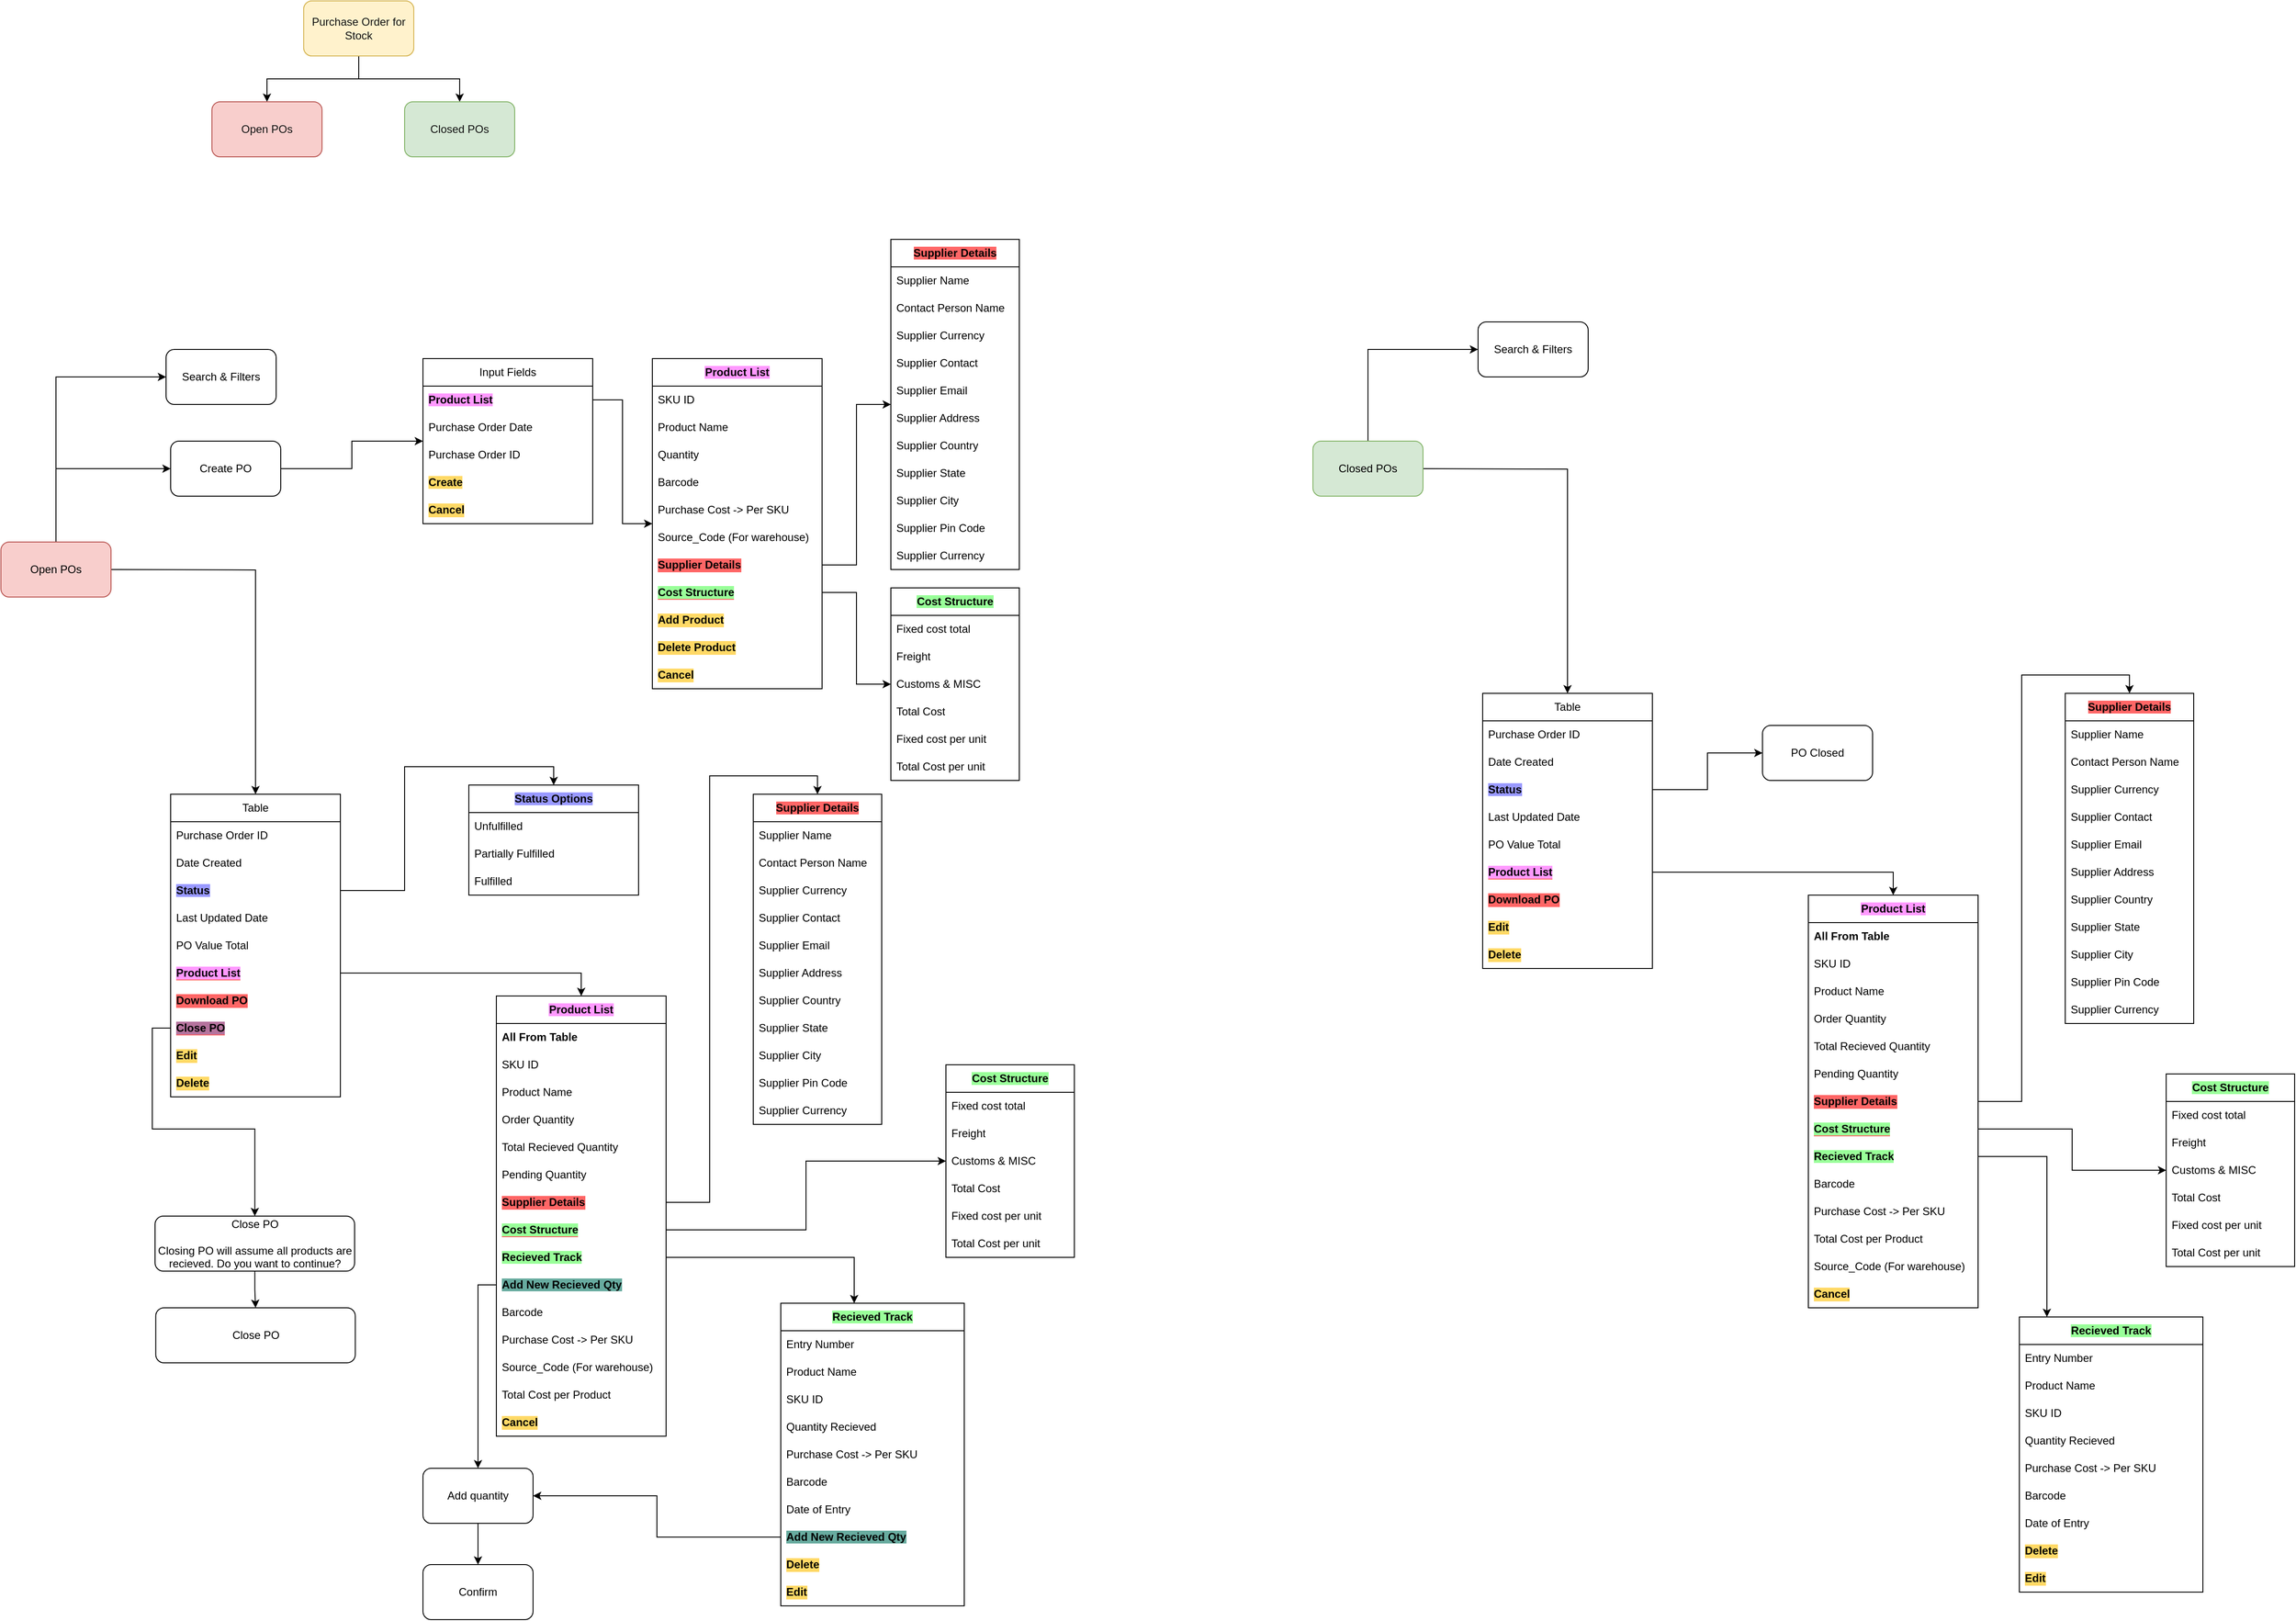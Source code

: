 <mxfile>
    <diagram name="Page-1" id="e995MOHbL0IESGSoAM8X">
        <mxGraphModel dx="964" dy="560" grid="1" gridSize="10" guides="1" tooltips="1" connect="1" arrows="1" fold="1" page="1" pageScale="1" pageWidth="850" pageHeight="1100" math="0" shadow="0">
            <root>
                <mxCell id="0"/>
                <mxCell id="1" parent="0"/>
                <mxCell id="yoaOcqHaSxs_0SUbm4wB-37" style="edgeStyle=orthogonalEdgeStyle;rounded=0;orthogonalLoop=1;jettySize=auto;html=1;entryX=0;entryY=0.5;entryDx=0;entryDy=0;" parent="1" target="yoaOcqHaSxs_0SUbm4wB-35" edge="1">
                    <mxGeometry relative="1" as="geometry">
                        <Array as="points">
                            <mxPoint x="100" y="440"/>
                        </Array>
                        <mxPoint x="100" y="620" as="sourcePoint"/>
                    </mxGeometry>
                </mxCell>
                <mxCell id="yoaOcqHaSxs_0SUbm4wB-38" style="edgeStyle=orthogonalEdgeStyle;rounded=0;orthogonalLoop=1;jettySize=auto;html=1;entryX=0;entryY=0.5;entryDx=0;entryDy=0;" parent="1" target="yoaOcqHaSxs_0SUbm4wB-36" edge="1">
                    <mxGeometry relative="1" as="geometry">
                        <Array as="points">
                            <mxPoint x="100" y="540"/>
                        </Array>
                        <mxPoint x="100" y="620" as="sourcePoint"/>
                    </mxGeometry>
                </mxCell>
                <mxCell id="yoaOcqHaSxs_0SUbm4wB-46" style="edgeStyle=orthogonalEdgeStyle;rounded=0;orthogonalLoop=1;jettySize=auto;html=1;" parent="1" target="yoaOcqHaSxs_0SUbm4wB-42" edge="1">
                    <mxGeometry relative="1" as="geometry">
                        <mxPoint x="160" y="650" as="sourcePoint"/>
                    </mxGeometry>
                </mxCell>
                <mxCell id="yoaOcqHaSxs_0SUbm4wB-35" value="Search &amp;amp; Filters" style="rounded=1;whiteSpace=wrap;html=1;" parent="1" vertex="1">
                    <mxGeometry x="220" y="410" width="120" height="60" as="geometry"/>
                </mxCell>
                <mxCell id="lcj7LOPd5DflClwkAGSy-16" style="edgeStyle=orthogonalEdgeStyle;rounded=0;orthogonalLoop=1;jettySize=auto;html=1;" parent="1" source="yoaOcqHaSxs_0SUbm4wB-36" target="lcj7LOPd5DflClwkAGSy-4" edge="1">
                    <mxGeometry relative="1" as="geometry"/>
                </mxCell>
                <mxCell id="yoaOcqHaSxs_0SUbm4wB-36" value="Create PO" style="rounded=1;whiteSpace=wrap;html=1;" parent="1" vertex="1">
                    <mxGeometry x="225" y="510" width="120" height="60" as="geometry"/>
                </mxCell>
                <mxCell id="yoaOcqHaSxs_0SUbm4wB-42" value="Table" style="swimlane;fontStyle=0;childLayout=stackLayout;horizontal=1;startSize=30;horizontalStack=0;resizeParent=1;resizeParentMax=0;resizeLast=0;collapsible=1;marginBottom=0;whiteSpace=wrap;html=1;" parent="1" vertex="1">
                    <mxGeometry x="225" y="895" width="185" height="330" as="geometry"/>
                </mxCell>
                <mxCell id="yoaOcqHaSxs_0SUbm4wB-43" value="Purchase Order ID" style="text;strokeColor=none;fillColor=none;align=left;verticalAlign=middle;spacingLeft=4;spacingRight=4;overflow=hidden;points=[[0,0.5],[1,0.5]];portConstraint=eastwest;rotatable=0;whiteSpace=wrap;html=1;" parent="yoaOcqHaSxs_0SUbm4wB-42" vertex="1">
                    <mxGeometry y="30" width="185" height="30" as="geometry"/>
                </mxCell>
                <mxCell id="yoaOcqHaSxs_0SUbm4wB-44" value="Date Created" style="text;strokeColor=none;fillColor=none;align=left;verticalAlign=middle;spacingLeft=4;spacingRight=4;overflow=hidden;points=[[0,0.5],[1,0.5]];portConstraint=eastwest;rotatable=0;whiteSpace=wrap;html=1;" parent="yoaOcqHaSxs_0SUbm4wB-42" vertex="1">
                    <mxGeometry y="60" width="185" height="30" as="geometry"/>
                </mxCell>
                <mxCell id="yoaOcqHaSxs_0SUbm4wB-45" value="&lt;span style=&quot;background-color: rgb(153, 153, 255);&quot;&gt;Status&lt;/span&gt;" style="text;strokeColor=none;fillColor=none;align=left;verticalAlign=middle;spacingLeft=4;spacingRight=4;overflow=hidden;points=[[0,0.5],[1,0.5]];portConstraint=eastwest;rotatable=0;whiteSpace=wrap;html=1;fontStyle=1" parent="yoaOcqHaSxs_0SUbm4wB-42" vertex="1">
                    <mxGeometry y="90" width="185" height="30" as="geometry"/>
                </mxCell>
                <mxCell id="yoaOcqHaSxs_0SUbm4wB-62" value="Last Updated Date" style="text;strokeColor=none;fillColor=none;align=left;verticalAlign=middle;spacingLeft=4;spacingRight=4;overflow=hidden;points=[[0,0.5],[1,0.5]];portConstraint=eastwest;rotatable=0;whiteSpace=wrap;html=1;" parent="yoaOcqHaSxs_0SUbm4wB-42" vertex="1">
                    <mxGeometry y="120" width="185" height="30" as="geometry"/>
                </mxCell>
                <mxCell id="lcj7LOPd5DflClwkAGSy-122" value="PO Value Total" style="text;strokeColor=none;fillColor=none;align=left;verticalAlign=middle;spacingLeft=4;spacingRight=4;overflow=hidden;points=[[0,0.5],[1,0.5]];portConstraint=eastwest;rotatable=0;whiteSpace=wrap;html=1;" parent="yoaOcqHaSxs_0SUbm4wB-42" vertex="1">
                    <mxGeometry y="150" width="185" height="30" as="geometry"/>
                </mxCell>
                <mxCell id="kTVfm1OgH7Nki4kQpCt1-3" value="&lt;b style=&quot;background-color: rgb(255, 153, 255);&quot;&gt;Product List&lt;/b&gt;" style="text;strokeColor=none;fillColor=none;align=left;verticalAlign=middle;spacingLeft=4;spacingRight=4;overflow=hidden;points=[[0,0.5],[1,0.5]];portConstraint=eastwest;rotatable=0;whiteSpace=wrap;html=1;labelBackgroundColor=#FF6666;" parent="yoaOcqHaSxs_0SUbm4wB-42" vertex="1">
                    <mxGeometry y="180" width="185" height="30" as="geometry"/>
                </mxCell>
                <mxCell id="yoaOcqHaSxs_0SUbm4wB-59" value="&lt;b&gt;Download PO&lt;/b&gt;" style="text;strokeColor=none;fillColor=none;align=left;verticalAlign=middle;spacingLeft=4;spacingRight=4;overflow=hidden;points=[[0,0.5],[1,0.5]];portConstraint=eastwest;rotatable=0;whiteSpace=wrap;html=1;labelBackgroundColor=#FF6666;" parent="yoaOcqHaSxs_0SUbm4wB-42" vertex="1">
                    <mxGeometry y="210" width="185" height="30" as="geometry"/>
                </mxCell>
                <mxCell id="lcj7LOPd5DflClwkAGSy-124" value="&lt;b style=&quot;background-color: rgb(181, 115, 157);&quot;&gt;Close PO&lt;/b&gt;" style="text;strokeColor=none;fillColor=none;align=left;verticalAlign=middle;spacingLeft=4;spacingRight=4;overflow=hidden;points=[[0,0.5],[1,0.5]];portConstraint=eastwest;rotatable=0;whiteSpace=wrap;html=1;labelBackgroundColor=#FF6666;" parent="yoaOcqHaSxs_0SUbm4wB-42" vertex="1">
                    <mxGeometry y="240" width="185" height="30" as="geometry"/>
                </mxCell>
                <mxCell id="yoaOcqHaSxs_0SUbm4wB-102" value="Edit" style="text;strokeColor=none;fillColor=none;align=left;verticalAlign=middle;spacingLeft=4;spacingRight=4;overflow=hidden;points=[[0,0.5],[1,0.5]];portConstraint=eastwest;rotatable=0;whiteSpace=wrap;html=1;fontStyle=1;labelBackgroundColor=#FFD966;" parent="yoaOcqHaSxs_0SUbm4wB-42" vertex="1">
                    <mxGeometry y="270" width="185" height="30" as="geometry"/>
                </mxCell>
                <mxCell id="yoaOcqHaSxs_0SUbm4wB-101" value="Delete" style="text;strokeColor=none;fillColor=none;align=left;verticalAlign=middle;spacingLeft=4;spacingRight=4;overflow=hidden;points=[[0,0.5],[1,0.5]];portConstraint=eastwest;rotatable=0;whiteSpace=wrap;html=1;fontStyle=1;labelBackgroundColor=#FFD966;" parent="yoaOcqHaSxs_0SUbm4wB-42" vertex="1">
                    <mxGeometry y="300" width="185" height="30" as="geometry"/>
                </mxCell>
                <mxCell id="lcj7LOPd5DflClwkAGSy-1" value="Purchase Order for Stock" style="rounded=1;whiteSpace=wrap;html=1;fillColor=#fff2cc;strokeColor=#d6b656;fontColor=#121212;" parent="1" vertex="1">
                    <mxGeometry x="370" y="30" width="120" height="60" as="geometry"/>
                </mxCell>
                <mxCell id="lcj7LOPd5DflClwkAGSy-131" style="edgeStyle=orthogonalEdgeStyle;rounded=0;orthogonalLoop=1;jettySize=auto;html=1;fontColor=#121212;" parent="1" source="lcj7LOPd5DflClwkAGSy-2" target="lcj7LOPd5DflClwkAGSy-129" edge="1">
                    <mxGeometry relative="1" as="geometry"/>
                </mxCell>
                <mxCell id="lcj7LOPd5DflClwkAGSy-132" style="edgeStyle=orthogonalEdgeStyle;rounded=0;orthogonalLoop=1;jettySize=auto;html=1;fontColor=#121212;" parent="1" source="lcj7LOPd5DflClwkAGSy-2" target="lcj7LOPd5DflClwkAGSy-130" edge="1">
                    <mxGeometry relative="1" as="geometry"/>
                </mxCell>
                <mxCell id="lcj7LOPd5DflClwkAGSy-2" value="Purchase Order for Stock" style="rounded=1;whiteSpace=wrap;html=1;fillColor=#fff2cc;strokeColor=#d6b656;fontColor=#121212;" parent="1" vertex="1">
                    <mxGeometry x="370" y="30" width="120" height="60" as="geometry"/>
                </mxCell>
                <mxCell id="lcj7LOPd5DflClwkAGSy-3" value="Open POs" style="rounded=1;whiteSpace=wrap;html=1;fillColor=#f8cecc;strokeColor=#b85450;fontColor=#000000;" parent="1" vertex="1">
                    <mxGeometry x="40" y="620" width="120" height="60" as="geometry"/>
                </mxCell>
                <mxCell id="lcj7LOPd5DflClwkAGSy-4" value="Input Fields" style="swimlane;fontStyle=0;childLayout=stackLayout;horizontal=1;startSize=30;horizontalStack=0;resizeParent=1;resizeParentMax=0;resizeLast=0;collapsible=1;marginBottom=0;whiteSpace=wrap;html=1;" parent="1" vertex="1">
                    <mxGeometry x="500" y="420" width="185" height="180" as="geometry"/>
                </mxCell>
                <mxCell id="lcj7LOPd5DflClwkAGSy-17" value="&lt;b style=&quot;background-color: rgb(255, 153, 255);&quot;&gt;Product List&lt;/b&gt;" style="text;strokeColor=none;fillColor=none;align=left;verticalAlign=middle;spacingLeft=4;spacingRight=4;overflow=hidden;points=[[0,0.5],[1,0.5]];portConstraint=eastwest;rotatable=0;whiteSpace=wrap;html=1;" parent="lcj7LOPd5DflClwkAGSy-4" vertex="1">
                    <mxGeometry y="30" width="185" height="30" as="geometry"/>
                </mxCell>
                <mxCell id="lcj7LOPd5DflClwkAGSy-8" value="Purchase Order Date" style="text;strokeColor=none;fillColor=none;align=left;verticalAlign=middle;spacingLeft=4;spacingRight=4;overflow=hidden;points=[[0,0.5],[1,0.5]];portConstraint=eastwest;rotatable=0;whiteSpace=wrap;html=1;" parent="lcj7LOPd5DflClwkAGSy-4" vertex="1">
                    <mxGeometry y="60" width="185" height="30" as="geometry"/>
                </mxCell>
                <mxCell id="lcj7LOPd5DflClwkAGSy-28" value="Purchase Order ID" style="text;strokeColor=none;fillColor=none;align=left;verticalAlign=middle;spacingLeft=4;spacingRight=4;overflow=hidden;points=[[0,0.5],[1,0.5]];portConstraint=eastwest;rotatable=0;whiteSpace=wrap;html=1;" parent="lcj7LOPd5DflClwkAGSy-4" vertex="1">
                    <mxGeometry y="90" width="185" height="30" as="geometry"/>
                </mxCell>
                <mxCell id="lcj7LOPd5DflClwkAGSy-44" value="&lt;span style=&quot;font-weight: 700; background-color: rgb(255, 217, 102);&quot;&gt;Create&lt;/span&gt;" style="text;strokeColor=none;fillColor=none;align=left;verticalAlign=middle;spacingLeft=4;spacingRight=4;overflow=hidden;points=[[0,0.5],[1,0.5]];portConstraint=eastwest;rotatable=0;whiteSpace=wrap;html=1;" parent="lcj7LOPd5DflClwkAGSy-4" vertex="1">
                    <mxGeometry y="120" width="185" height="30" as="geometry"/>
                </mxCell>
                <mxCell id="lcj7LOPd5DflClwkAGSy-15" value="Cancel" style="text;strokeColor=none;fillColor=none;align=left;verticalAlign=middle;spacingLeft=4;spacingRight=4;overflow=hidden;points=[[0,0.5],[1,0.5]];portConstraint=eastwest;rotatable=0;whiteSpace=wrap;html=1;fontStyle=1;labelBackgroundColor=#FFD966;" parent="lcj7LOPd5DflClwkAGSy-4" vertex="1">
                    <mxGeometry y="150" width="185" height="30" as="geometry"/>
                </mxCell>
                <mxCell id="lcj7LOPd5DflClwkAGSy-18" value="&lt;b style=&quot;text-align: left; background-color: rgb(255, 153, 255);&quot;&gt;Product List&lt;/b&gt;" style="swimlane;fontStyle=0;childLayout=stackLayout;horizontal=1;startSize=30;horizontalStack=0;resizeParent=1;resizeParentMax=0;resizeLast=0;collapsible=1;marginBottom=0;whiteSpace=wrap;html=1;fontColor=#000000;" parent="1" vertex="1">
                    <mxGeometry x="750" y="420" width="185" height="360" as="geometry"/>
                </mxCell>
                <mxCell id="lcj7LOPd5DflClwkAGSy-100" value="SKU ID" style="text;strokeColor=none;fillColor=none;align=left;verticalAlign=middle;spacingLeft=4;spacingRight=4;overflow=hidden;points=[[0,0.5],[1,0.5]];portConstraint=eastwest;rotatable=0;whiteSpace=wrap;html=1;" parent="lcj7LOPd5DflClwkAGSy-18" vertex="1">
                    <mxGeometry y="30" width="185" height="30" as="geometry"/>
                </mxCell>
                <mxCell id="lcj7LOPd5DflClwkAGSy-20" value="Product Name" style="text;strokeColor=none;fillColor=none;align=left;verticalAlign=middle;spacingLeft=4;spacingRight=4;overflow=hidden;points=[[0,0.5],[1,0.5]];portConstraint=eastwest;rotatable=0;whiteSpace=wrap;html=1;" parent="lcj7LOPd5DflClwkAGSy-18" vertex="1">
                    <mxGeometry y="60" width="185" height="30" as="geometry"/>
                </mxCell>
                <mxCell id="lcj7LOPd5DflClwkAGSy-21" value="Quantity" style="text;strokeColor=none;fillColor=none;align=left;verticalAlign=middle;spacingLeft=4;spacingRight=4;overflow=hidden;points=[[0,0.5],[1,0.5]];portConstraint=eastwest;rotatable=0;whiteSpace=wrap;html=1;" parent="lcj7LOPd5DflClwkAGSy-18" vertex="1">
                    <mxGeometry y="90" width="185" height="30" as="geometry"/>
                </mxCell>
                <mxCell id="lcj7LOPd5DflClwkAGSy-22" value="Barcode" style="text;strokeColor=none;fillColor=none;align=left;verticalAlign=middle;spacingLeft=4;spacingRight=4;overflow=hidden;points=[[0,0.5],[1,0.5]];portConstraint=eastwest;rotatable=0;whiteSpace=wrap;html=1;" parent="lcj7LOPd5DflClwkAGSy-18" vertex="1">
                    <mxGeometry y="120" width="185" height="30" as="geometry"/>
                </mxCell>
                <mxCell id="lcj7LOPd5DflClwkAGSy-23" value="Purchase Cost -&amp;gt; Per SKU" style="text;strokeColor=none;fillColor=none;align=left;verticalAlign=middle;spacingLeft=4;spacingRight=4;overflow=hidden;points=[[0,0.5],[1,0.5]];portConstraint=eastwest;rotatable=0;whiteSpace=wrap;html=1;" parent="lcj7LOPd5DflClwkAGSy-18" vertex="1">
                    <mxGeometry y="150" width="185" height="30" as="geometry"/>
                </mxCell>
                <mxCell id="n68UF_-MUVvqjUCe3lZR-2" value="Source_Code (For warehouse)" style="text;strokeColor=none;fillColor=none;align=left;verticalAlign=middle;spacingLeft=4;spacingRight=4;overflow=hidden;points=[[0,0.5],[1,0.5]];portConstraint=eastwest;rotatable=0;whiteSpace=wrap;html=1;" parent="lcj7LOPd5DflClwkAGSy-18" vertex="1">
                    <mxGeometry y="180" width="185" height="30" as="geometry"/>
                </mxCell>
                <mxCell id="lcj7LOPd5DflClwkAGSy-24" value="&lt;b&gt;Supplier Details&lt;/b&gt;" style="text;strokeColor=none;fillColor=none;align=left;verticalAlign=middle;spacingLeft=4;spacingRight=4;overflow=hidden;points=[[0,0.5],[1,0.5]];portConstraint=eastwest;rotatable=0;whiteSpace=wrap;html=1;labelBackgroundColor=#FF6666;" parent="lcj7LOPd5DflClwkAGSy-18" vertex="1">
                    <mxGeometry y="210" width="185" height="30" as="geometry"/>
                </mxCell>
                <mxCell id="6DW21Ch75TktfgpjDAuI-1" value="&lt;b style=&quot;background-color: rgb(153, 255, 153);&quot;&gt;Cost Structure&lt;/b&gt;" style="text;strokeColor=none;fillColor=none;align=left;verticalAlign=middle;spacingLeft=4;spacingRight=4;overflow=hidden;points=[[0,0.5],[1,0.5]];portConstraint=eastwest;rotatable=0;whiteSpace=wrap;html=1;labelBackgroundColor=#FF6666;" parent="lcj7LOPd5DflClwkAGSy-18" vertex="1">
                    <mxGeometry y="240" width="185" height="30" as="geometry"/>
                </mxCell>
                <mxCell id="lcj7LOPd5DflClwkAGSy-25" value="Add Product" style="text;strokeColor=none;fillColor=none;align=left;verticalAlign=middle;spacingLeft=4;spacingRight=4;overflow=hidden;points=[[0,0.5],[1,0.5]];portConstraint=eastwest;rotatable=0;whiteSpace=wrap;html=1;fontStyle=1;labelBackgroundColor=#FFD966;" parent="lcj7LOPd5DflClwkAGSy-18" vertex="1">
                    <mxGeometry y="270" width="185" height="30" as="geometry"/>
                </mxCell>
                <mxCell id="lcj7LOPd5DflClwkAGSy-43" value="Delete Product" style="text;strokeColor=none;fillColor=none;align=left;verticalAlign=middle;spacingLeft=4;spacingRight=4;overflow=hidden;points=[[0,0.5],[1,0.5]];portConstraint=eastwest;rotatable=0;whiteSpace=wrap;html=1;fontStyle=1;labelBackgroundColor=#FFD966;" parent="lcj7LOPd5DflClwkAGSy-18" vertex="1">
                    <mxGeometry y="300" width="185" height="30" as="geometry"/>
                </mxCell>
                <mxCell id="lcj7LOPd5DflClwkAGSy-26" value="Cancel" style="text;strokeColor=none;fillColor=none;align=left;verticalAlign=middle;spacingLeft=4;spacingRight=4;overflow=hidden;points=[[0,0.5],[1,0.5]];portConstraint=eastwest;rotatable=0;whiteSpace=wrap;html=1;fontStyle=1;labelBackgroundColor=#FFD966;" parent="lcj7LOPd5DflClwkAGSy-18" vertex="1">
                    <mxGeometry y="330" width="185" height="30" as="geometry"/>
                </mxCell>
                <mxCell id="lcj7LOPd5DflClwkAGSy-27" style="edgeStyle=orthogonalEdgeStyle;rounded=0;orthogonalLoop=1;jettySize=auto;html=1;" parent="1" source="lcj7LOPd5DflClwkAGSy-17" target="lcj7LOPd5DflClwkAGSy-18" edge="1">
                    <mxGeometry relative="1" as="geometry"/>
                </mxCell>
                <mxCell id="lcj7LOPd5DflClwkAGSy-29" value="&lt;b style=&quot;text-align: left; background-color: rgb(255, 102, 102);&quot;&gt;Supplier Details&lt;/b&gt;" style="swimlane;fontStyle=0;childLayout=stackLayout;horizontal=1;startSize=30;horizontalStack=0;resizeParent=1;resizeParentMax=0;resizeLast=0;collapsible=1;marginBottom=0;whiteSpace=wrap;html=1;fontColor=#000000;" parent="1" vertex="1">
                    <mxGeometry x="1010" y="290" width="140" height="360" as="geometry"/>
                </mxCell>
                <mxCell id="lcj7LOPd5DflClwkAGSy-30" value="Supplier Name" style="text;strokeColor=none;fillColor=none;align=left;verticalAlign=middle;spacingLeft=4;spacingRight=4;overflow=hidden;points=[[0,0.5],[1,0.5]];portConstraint=eastwest;rotatable=0;whiteSpace=wrap;html=1;" parent="lcj7LOPd5DflClwkAGSy-29" vertex="1">
                    <mxGeometry y="30" width="140" height="30" as="geometry"/>
                </mxCell>
                <mxCell id="lcj7LOPd5DflClwkAGSy-31" value="Contact Person Name" style="text;strokeColor=none;fillColor=none;align=left;verticalAlign=middle;spacingLeft=4;spacingRight=4;overflow=hidden;points=[[0,0.5],[1,0.5]];portConstraint=eastwest;rotatable=0;whiteSpace=wrap;html=1;" parent="lcj7LOPd5DflClwkAGSy-29" vertex="1">
                    <mxGeometry y="60" width="140" height="30" as="geometry"/>
                </mxCell>
                <mxCell id="lcj7LOPd5DflClwkAGSy-32" value="Supplier Currency" style="text;strokeColor=none;fillColor=none;align=left;verticalAlign=middle;spacingLeft=4;spacingRight=4;overflow=hidden;points=[[0,0.5],[1,0.5]];portConstraint=eastwest;rotatable=0;whiteSpace=wrap;html=1;" parent="lcj7LOPd5DflClwkAGSy-29" vertex="1">
                    <mxGeometry y="90" width="140" height="30" as="geometry"/>
                </mxCell>
                <mxCell id="lcj7LOPd5DflClwkAGSy-33" value="Supplier Contact" style="text;strokeColor=none;fillColor=none;align=left;verticalAlign=middle;spacingLeft=4;spacingRight=4;overflow=hidden;points=[[0,0.5],[1,0.5]];portConstraint=eastwest;rotatable=0;whiteSpace=wrap;html=1;" parent="lcj7LOPd5DflClwkAGSy-29" vertex="1">
                    <mxGeometry y="120" width="140" height="30" as="geometry"/>
                </mxCell>
                <mxCell id="lcj7LOPd5DflClwkAGSy-34" value="Supplier Email" style="text;strokeColor=none;fillColor=none;align=left;verticalAlign=middle;spacingLeft=4;spacingRight=4;overflow=hidden;points=[[0,0.5],[1,0.5]];portConstraint=eastwest;rotatable=0;whiteSpace=wrap;html=1;" parent="lcj7LOPd5DflClwkAGSy-29" vertex="1">
                    <mxGeometry y="150" width="140" height="30" as="geometry"/>
                </mxCell>
                <mxCell id="lcj7LOPd5DflClwkAGSy-35" value="Supplier Address" style="text;strokeColor=none;fillColor=none;align=left;verticalAlign=middle;spacingLeft=4;spacingRight=4;overflow=hidden;points=[[0,0.5],[1,0.5]];portConstraint=eastwest;rotatable=0;whiteSpace=wrap;html=1;" parent="lcj7LOPd5DflClwkAGSy-29" vertex="1">
                    <mxGeometry y="180" width="140" height="30" as="geometry"/>
                </mxCell>
                <mxCell id="lcj7LOPd5DflClwkAGSy-36" value="Supplier Country" style="text;strokeColor=none;fillColor=none;align=left;verticalAlign=middle;spacingLeft=4;spacingRight=4;overflow=hidden;points=[[0,0.5],[1,0.5]];portConstraint=eastwest;rotatable=0;whiteSpace=wrap;html=1;" parent="lcj7LOPd5DflClwkAGSy-29" vertex="1">
                    <mxGeometry y="210" width="140" height="30" as="geometry"/>
                </mxCell>
                <mxCell id="lcj7LOPd5DflClwkAGSy-37" value="Supplier State" style="text;strokeColor=none;fillColor=none;align=left;verticalAlign=middle;spacingLeft=4;spacingRight=4;overflow=hidden;points=[[0,0.5],[1,0.5]];portConstraint=eastwest;rotatable=0;whiteSpace=wrap;html=1;" parent="lcj7LOPd5DflClwkAGSy-29" vertex="1">
                    <mxGeometry y="240" width="140" height="30" as="geometry"/>
                </mxCell>
                <mxCell id="lcj7LOPd5DflClwkAGSy-38" value="Supplier City" style="text;strokeColor=none;fillColor=none;align=left;verticalAlign=middle;spacingLeft=4;spacingRight=4;overflow=hidden;points=[[0,0.5],[1,0.5]];portConstraint=eastwest;rotatable=0;whiteSpace=wrap;html=1;" parent="lcj7LOPd5DflClwkAGSy-29" vertex="1">
                    <mxGeometry y="270" width="140" height="30" as="geometry"/>
                </mxCell>
                <mxCell id="lcj7LOPd5DflClwkAGSy-39" value="Supplier Pin Code" style="text;strokeColor=none;fillColor=none;align=left;verticalAlign=middle;spacingLeft=4;spacingRight=4;overflow=hidden;points=[[0,0.5],[1,0.5]];portConstraint=eastwest;rotatable=0;whiteSpace=wrap;html=1;" parent="lcj7LOPd5DflClwkAGSy-29" vertex="1">
                    <mxGeometry y="300" width="140" height="30" as="geometry"/>
                </mxCell>
                <mxCell id="lcj7LOPd5DflClwkAGSy-40" value="Supplier Currency" style="text;strokeColor=none;fillColor=none;align=left;verticalAlign=middle;spacingLeft=4;spacingRight=4;overflow=hidden;points=[[0,0.5],[1,0.5]];portConstraint=eastwest;rotatable=0;whiteSpace=wrap;html=1;" parent="lcj7LOPd5DflClwkAGSy-29" vertex="1">
                    <mxGeometry y="330" width="140" height="30" as="geometry"/>
                </mxCell>
                <mxCell id="lcj7LOPd5DflClwkAGSy-41" style="edgeStyle=orthogonalEdgeStyle;rounded=0;orthogonalLoop=1;jettySize=auto;html=1;" parent="1" source="lcj7LOPd5DflClwkAGSy-24" target="lcj7LOPd5DflClwkAGSy-29" edge="1">
                    <mxGeometry relative="1" as="geometry"/>
                </mxCell>
                <mxCell id="lcj7LOPd5DflClwkAGSy-45" value="&lt;span style=&quot;font-weight: 700; text-align: left; background-color: rgb(153, 153, 255);&quot;&gt;Status Options&lt;/span&gt;" style="swimlane;fontStyle=0;childLayout=stackLayout;horizontal=1;startSize=30;horizontalStack=0;resizeParent=1;resizeParentMax=0;resizeLast=0;collapsible=1;marginBottom=0;whiteSpace=wrap;html=1;fontColor=#000000;" parent="1" vertex="1">
                    <mxGeometry x="550" y="885" width="185" height="120" as="geometry"/>
                </mxCell>
                <mxCell id="lcj7LOPd5DflClwkAGSy-46" value="Unfulfilled" style="text;strokeColor=none;fillColor=none;align=left;verticalAlign=middle;spacingLeft=4;spacingRight=4;overflow=hidden;points=[[0,0.5],[1,0.5]];portConstraint=eastwest;rotatable=0;whiteSpace=wrap;html=1;" parent="lcj7LOPd5DflClwkAGSy-45" vertex="1">
                    <mxGeometry y="30" width="185" height="30" as="geometry"/>
                </mxCell>
                <mxCell id="lcj7LOPd5DflClwkAGSy-47" value="Partially Fulfilled" style="text;strokeColor=none;fillColor=none;align=left;verticalAlign=middle;spacingLeft=4;spacingRight=4;overflow=hidden;points=[[0,0.5],[1,0.5]];portConstraint=eastwest;rotatable=0;whiteSpace=wrap;html=1;" parent="lcj7LOPd5DflClwkAGSy-45" vertex="1">
                    <mxGeometry y="60" width="185" height="30" as="geometry"/>
                </mxCell>
                <mxCell id="lcj7LOPd5DflClwkAGSy-48" value="Fulfilled" style="text;strokeColor=none;fillColor=none;align=left;verticalAlign=middle;spacingLeft=4;spacingRight=4;overflow=hidden;points=[[0,0.5],[1,0.5]];portConstraint=eastwest;rotatable=0;whiteSpace=wrap;html=1;" parent="lcj7LOPd5DflClwkAGSy-45" vertex="1">
                    <mxGeometry y="90" width="185" height="30" as="geometry"/>
                </mxCell>
                <mxCell id="lcj7LOPd5DflClwkAGSy-57" style="edgeStyle=orthogonalEdgeStyle;rounded=0;orthogonalLoop=1;jettySize=auto;html=1;entryX=0.5;entryY=0;entryDx=0;entryDy=0;" parent="1" source="yoaOcqHaSxs_0SUbm4wB-45" target="lcj7LOPd5DflClwkAGSy-45" edge="1">
                    <mxGeometry relative="1" as="geometry"/>
                </mxCell>
                <mxCell id="lcj7LOPd5DflClwkAGSy-60" value="&lt;b style=&quot;text-align: left; background-color: rgb(255, 153, 255);&quot;&gt;Product List&lt;/b&gt;" style="swimlane;fontStyle=0;childLayout=stackLayout;horizontal=1;startSize=30;horizontalStack=0;resizeParent=1;resizeParentMax=0;resizeLast=0;collapsible=1;marginBottom=0;whiteSpace=wrap;html=1;fontColor=#000000;" parent="1" vertex="1">
                    <mxGeometry x="580" y="1115" width="185" height="480" as="geometry"/>
                </mxCell>
                <mxCell id="lcj7LOPd5DflClwkAGSy-118" value="&lt;b&gt;All From Table&lt;/b&gt;" style="text;strokeColor=none;fillColor=none;align=left;verticalAlign=middle;spacingLeft=4;spacingRight=4;overflow=hidden;points=[[0,0.5],[1,0.5]];portConstraint=eastwest;rotatable=0;whiteSpace=wrap;html=1;" parent="lcj7LOPd5DflClwkAGSy-60" vertex="1">
                    <mxGeometry y="30" width="185" height="30" as="geometry"/>
                </mxCell>
                <mxCell id="lcj7LOPd5DflClwkAGSy-99" value="SKU ID" style="text;strokeColor=none;fillColor=none;align=left;verticalAlign=middle;spacingLeft=4;spacingRight=4;overflow=hidden;points=[[0,0.5],[1,0.5]];portConstraint=eastwest;rotatable=0;whiteSpace=wrap;html=1;" parent="lcj7LOPd5DflClwkAGSy-60" vertex="1">
                    <mxGeometry y="60" width="185" height="30" as="geometry"/>
                </mxCell>
                <mxCell id="lcj7LOPd5DflClwkAGSy-61" value="Product Name" style="text;strokeColor=none;fillColor=none;align=left;verticalAlign=middle;spacingLeft=4;spacingRight=4;overflow=hidden;points=[[0,0.5],[1,0.5]];portConstraint=eastwest;rotatable=0;whiteSpace=wrap;html=1;" parent="lcj7LOPd5DflClwkAGSy-60" vertex="1">
                    <mxGeometry y="90" width="185" height="30" as="geometry"/>
                </mxCell>
                <mxCell id="lcj7LOPd5DflClwkAGSy-62" value="Order Quantity" style="text;strokeColor=none;fillColor=none;align=left;verticalAlign=middle;spacingLeft=4;spacingRight=4;overflow=hidden;points=[[0,0.5],[1,0.5]];portConstraint=eastwest;rotatable=0;whiteSpace=wrap;html=1;" parent="lcj7LOPd5DflClwkAGSy-60" vertex="1">
                    <mxGeometry y="120" width="185" height="30" as="geometry"/>
                </mxCell>
                <mxCell id="lcj7LOPd5DflClwkAGSy-70" value="Total Recieved Quantity" style="text;strokeColor=none;fillColor=none;align=left;verticalAlign=middle;spacingLeft=4;spacingRight=4;overflow=hidden;points=[[0,0.5],[1,0.5]];portConstraint=eastwest;rotatable=0;whiteSpace=wrap;html=1;" parent="lcj7LOPd5DflClwkAGSy-60" vertex="1">
                    <mxGeometry y="150" width="185" height="30" as="geometry"/>
                </mxCell>
                <mxCell id="lcj7LOPd5DflClwkAGSy-98" value="Pending Quantity" style="text;strokeColor=none;fillColor=none;align=left;verticalAlign=middle;spacingLeft=4;spacingRight=4;overflow=hidden;points=[[0,0.5],[1,0.5]];portConstraint=eastwest;rotatable=0;whiteSpace=wrap;html=1;" parent="lcj7LOPd5DflClwkAGSy-60" vertex="1">
                    <mxGeometry y="180" width="185" height="30" as="geometry"/>
                </mxCell>
                <mxCell id="lcj7LOPd5DflClwkAGSy-72" value="&lt;b&gt;Supplier Details&lt;/b&gt;" style="text;strokeColor=none;fillColor=none;align=left;verticalAlign=middle;spacingLeft=4;spacingRight=4;overflow=hidden;points=[[0,0.5],[1,0.5]];portConstraint=eastwest;rotatable=0;whiteSpace=wrap;html=1;labelBackgroundColor=#FF6666;" parent="lcj7LOPd5DflClwkAGSy-60" vertex="1">
                    <mxGeometry y="210" width="185" height="30" as="geometry"/>
                </mxCell>
                <mxCell id="6DW21Ch75TktfgpjDAuI-15" value="&lt;b style=&quot;background-color: rgb(153, 255, 153);&quot;&gt;Cost Structure&lt;/b&gt;" style="text;strokeColor=none;fillColor=none;align=left;verticalAlign=middle;spacingLeft=4;spacingRight=4;overflow=hidden;points=[[0,0.5],[1,0.5]];portConstraint=eastwest;rotatable=0;whiteSpace=wrap;html=1;labelBackgroundColor=#FF6666;" parent="lcj7LOPd5DflClwkAGSy-60" vertex="1">
                    <mxGeometry y="240" width="185" height="30" as="geometry"/>
                </mxCell>
                <mxCell id="lcj7LOPd5DflClwkAGSy-71" value="&lt;span style=&quot;background-color: rgb(153, 255, 153);&quot;&gt;Recieved Track&lt;/span&gt;" style="text;strokeColor=none;fillColor=none;align=left;verticalAlign=middle;spacingLeft=4;spacingRight=4;overflow=hidden;points=[[0,0.5],[1,0.5]];portConstraint=eastwest;rotatable=0;whiteSpace=wrap;html=1;fontStyle=1" parent="lcj7LOPd5DflClwkAGSy-60" vertex="1">
                    <mxGeometry y="270" width="185" height="30" as="geometry"/>
                </mxCell>
                <mxCell id="lcj7LOPd5DflClwkAGSy-116" value="&lt;b style=&quot;background-color: rgb(103, 171, 159);&quot;&gt;Add New Recieved Qty&lt;/b&gt;" style="text;strokeColor=none;fillColor=none;align=left;verticalAlign=middle;spacingLeft=4;spacingRight=4;overflow=hidden;points=[[0,0.5],[1,0.5]];portConstraint=eastwest;rotatable=0;whiteSpace=wrap;html=1;" parent="lcj7LOPd5DflClwkAGSy-60" vertex="1">
                    <mxGeometry y="300" width="185" height="30" as="geometry"/>
                </mxCell>
                <mxCell id="lcj7LOPd5DflClwkAGSy-63" value="Barcode" style="text;strokeColor=none;fillColor=none;align=left;verticalAlign=middle;spacingLeft=4;spacingRight=4;overflow=hidden;points=[[0,0.5],[1,0.5]];portConstraint=eastwest;rotatable=0;whiteSpace=wrap;html=1;" parent="lcj7LOPd5DflClwkAGSy-60" vertex="1">
                    <mxGeometry y="330" width="185" height="30" as="geometry"/>
                </mxCell>
                <mxCell id="lcj7LOPd5DflClwkAGSy-64" value="Purchase Cost -&amp;gt; Per SKU" style="text;strokeColor=none;fillColor=none;align=left;verticalAlign=middle;spacingLeft=4;spacingRight=4;overflow=hidden;points=[[0,0.5],[1,0.5]];portConstraint=eastwest;rotatable=0;whiteSpace=wrap;html=1;" parent="lcj7LOPd5DflClwkAGSy-60" vertex="1">
                    <mxGeometry y="360" width="185" height="30" as="geometry"/>
                </mxCell>
                <mxCell id="n68UF_-MUVvqjUCe3lZR-3" value="Source_Code (For warehouse)" style="text;strokeColor=none;fillColor=none;align=left;verticalAlign=middle;spacingLeft=4;spacingRight=4;overflow=hidden;points=[[0,0.5],[1,0.5]];portConstraint=eastwest;rotatable=0;whiteSpace=wrap;html=1;" parent="lcj7LOPd5DflClwkAGSy-60" vertex="1">
                    <mxGeometry y="390" width="185" height="30" as="geometry"/>
                </mxCell>
                <mxCell id="lcj7LOPd5DflClwkAGSy-120" value="Total Cost per Product" style="text;strokeColor=none;fillColor=none;align=left;verticalAlign=middle;spacingLeft=4;spacingRight=4;overflow=hidden;points=[[0,0.5],[1,0.5]];portConstraint=eastwest;rotatable=0;whiteSpace=wrap;html=1;" parent="lcj7LOPd5DflClwkAGSy-60" vertex="1">
                    <mxGeometry y="420" width="185" height="30" as="geometry"/>
                </mxCell>
                <mxCell id="lcj7LOPd5DflClwkAGSy-68" value="Cancel" style="text;strokeColor=none;fillColor=none;align=left;verticalAlign=middle;spacingLeft=4;spacingRight=4;overflow=hidden;points=[[0,0.5],[1,0.5]];portConstraint=eastwest;rotatable=0;whiteSpace=wrap;html=1;fontStyle=1;labelBackgroundColor=#FFD966;" parent="lcj7LOPd5DflClwkAGSy-60" vertex="1">
                    <mxGeometry y="450" width="185" height="30" as="geometry"/>
                </mxCell>
                <mxCell id="lcj7LOPd5DflClwkAGSy-69" style="edgeStyle=orthogonalEdgeStyle;rounded=0;orthogonalLoop=1;jettySize=auto;html=1;" parent="1" source="kTVfm1OgH7Nki4kQpCt1-3" target="lcj7LOPd5DflClwkAGSy-60" edge="1">
                    <mxGeometry relative="1" as="geometry"/>
                </mxCell>
                <mxCell id="lcj7LOPd5DflClwkAGSy-73" value="&lt;b style=&quot;text-align: left; background-color: rgb(255, 102, 102);&quot;&gt;Supplier Details&lt;/b&gt;" style="swimlane;fontStyle=0;childLayout=stackLayout;horizontal=1;startSize=30;horizontalStack=0;resizeParent=1;resizeParentMax=0;resizeLast=0;collapsible=1;marginBottom=0;whiteSpace=wrap;html=1;fontColor=#000000;" parent="1" vertex="1">
                    <mxGeometry x="860" y="895" width="140" height="360" as="geometry"/>
                </mxCell>
                <mxCell id="lcj7LOPd5DflClwkAGSy-74" value="Supplier Name" style="text;strokeColor=none;fillColor=none;align=left;verticalAlign=middle;spacingLeft=4;spacingRight=4;overflow=hidden;points=[[0,0.5],[1,0.5]];portConstraint=eastwest;rotatable=0;whiteSpace=wrap;html=1;" parent="lcj7LOPd5DflClwkAGSy-73" vertex="1">
                    <mxGeometry y="30" width="140" height="30" as="geometry"/>
                </mxCell>
                <mxCell id="lcj7LOPd5DflClwkAGSy-75" value="Contact Person Name" style="text;strokeColor=none;fillColor=none;align=left;verticalAlign=middle;spacingLeft=4;spacingRight=4;overflow=hidden;points=[[0,0.5],[1,0.5]];portConstraint=eastwest;rotatable=0;whiteSpace=wrap;html=1;" parent="lcj7LOPd5DflClwkAGSy-73" vertex="1">
                    <mxGeometry y="60" width="140" height="30" as="geometry"/>
                </mxCell>
                <mxCell id="lcj7LOPd5DflClwkAGSy-76" value="Supplier Currency" style="text;strokeColor=none;fillColor=none;align=left;verticalAlign=middle;spacingLeft=4;spacingRight=4;overflow=hidden;points=[[0,0.5],[1,0.5]];portConstraint=eastwest;rotatable=0;whiteSpace=wrap;html=1;" parent="lcj7LOPd5DflClwkAGSy-73" vertex="1">
                    <mxGeometry y="90" width="140" height="30" as="geometry"/>
                </mxCell>
                <mxCell id="lcj7LOPd5DflClwkAGSy-77" value="Supplier Contact" style="text;strokeColor=none;fillColor=none;align=left;verticalAlign=middle;spacingLeft=4;spacingRight=4;overflow=hidden;points=[[0,0.5],[1,0.5]];portConstraint=eastwest;rotatable=0;whiteSpace=wrap;html=1;" parent="lcj7LOPd5DflClwkAGSy-73" vertex="1">
                    <mxGeometry y="120" width="140" height="30" as="geometry"/>
                </mxCell>
                <mxCell id="lcj7LOPd5DflClwkAGSy-78" value="Supplier Email" style="text;strokeColor=none;fillColor=none;align=left;verticalAlign=middle;spacingLeft=4;spacingRight=4;overflow=hidden;points=[[0,0.5],[1,0.5]];portConstraint=eastwest;rotatable=0;whiteSpace=wrap;html=1;" parent="lcj7LOPd5DflClwkAGSy-73" vertex="1">
                    <mxGeometry y="150" width="140" height="30" as="geometry"/>
                </mxCell>
                <mxCell id="lcj7LOPd5DflClwkAGSy-79" value="Supplier Address" style="text;strokeColor=none;fillColor=none;align=left;verticalAlign=middle;spacingLeft=4;spacingRight=4;overflow=hidden;points=[[0,0.5],[1,0.5]];portConstraint=eastwest;rotatable=0;whiteSpace=wrap;html=1;" parent="lcj7LOPd5DflClwkAGSy-73" vertex="1">
                    <mxGeometry y="180" width="140" height="30" as="geometry"/>
                </mxCell>
                <mxCell id="lcj7LOPd5DflClwkAGSy-80" value="Supplier Country" style="text;strokeColor=none;fillColor=none;align=left;verticalAlign=middle;spacingLeft=4;spacingRight=4;overflow=hidden;points=[[0,0.5],[1,0.5]];portConstraint=eastwest;rotatable=0;whiteSpace=wrap;html=1;" parent="lcj7LOPd5DflClwkAGSy-73" vertex="1">
                    <mxGeometry y="210" width="140" height="30" as="geometry"/>
                </mxCell>
                <mxCell id="lcj7LOPd5DflClwkAGSy-81" value="Supplier State" style="text;strokeColor=none;fillColor=none;align=left;verticalAlign=middle;spacingLeft=4;spacingRight=4;overflow=hidden;points=[[0,0.5],[1,0.5]];portConstraint=eastwest;rotatable=0;whiteSpace=wrap;html=1;" parent="lcj7LOPd5DflClwkAGSy-73" vertex="1">
                    <mxGeometry y="240" width="140" height="30" as="geometry"/>
                </mxCell>
                <mxCell id="lcj7LOPd5DflClwkAGSy-82" value="Supplier City" style="text;strokeColor=none;fillColor=none;align=left;verticalAlign=middle;spacingLeft=4;spacingRight=4;overflow=hidden;points=[[0,0.5],[1,0.5]];portConstraint=eastwest;rotatable=0;whiteSpace=wrap;html=1;" parent="lcj7LOPd5DflClwkAGSy-73" vertex="1">
                    <mxGeometry y="270" width="140" height="30" as="geometry"/>
                </mxCell>
                <mxCell id="lcj7LOPd5DflClwkAGSy-83" value="Supplier Pin Code" style="text;strokeColor=none;fillColor=none;align=left;verticalAlign=middle;spacingLeft=4;spacingRight=4;overflow=hidden;points=[[0,0.5],[1,0.5]];portConstraint=eastwest;rotatable=0;whiteSpace=wrap;html=1;" parent="lcj7LOPd5DflClwkAGSy-73" vertex="1">
                    <mxGeometry y="300" width="140" height="30" as="geometry"/>
                </mxCell>
                <mxCell id="lcj7LOPd5DflClwkAGSy-84" value="Supplier Currency" style="text;strokeColor=none;fillColor=none;align=left;verticalAlign=middle;spacingLeft=4;spacingRight=4;overflow=hidden;points=[[0,0.5],[1,0.5]];portConstraint=eastwest;rotatable=0;whiteSpace=wrap;html=1;" parent="lcj7LOPd5DflClwkAGSy-73" vertex="1">
                    <mxGeometry y="330" width="140" height="30" as="geometry"/>
                </mxCell>
                <mxCell id="lcj7LOPd5DflClwkAGSy-85" style="edgeStyle=orthogonalEdgeStyle;rounded=0;orthogonalLoop=1;jettySize=auto;html=1;entryX=0.5;entryY=0;entryDx=0;entryDy=0;" parent="1" source="lcj7LOPd5DflClwkAGSy-72" target="lcj7LOPd5DflClwkAGSy-73" edge="1">
                    <mxGeometry relative="1" as="geometry"/>
                </mxCell>
                <mxCell id="lcj7LOPd5DflClwkAGSy-86" value="&lt;span style=&quot;font-weight: 700; text-align: left; background-color: rgb(153, 255, 153);&quot;&gt;Recieved Track&lt;/span&gt;" style="swimlane;fontStyle=0;childLayout=stackLayout;horizontal=1;startSize=30;horizontalStack=0;resizeParent=1;resizeParentMax=0;resizeLast=0;collapsible=1;marginBottom=0;whiteSpace=wrap;html=1;fontColor=#000000;" parent="1" vertex="1">
                    <mxGeometry x="890" y="1450" width="200" height="330" as="geometry"/>
                </mxCell>
                <mxCell id="lcj7LOPd5DflClwkAGSy-87" value="Entry Number" style="text;strokeColor=none;fillColor=none;align=left;verticalAlign=middle;spacingLeft=4;spacingRight=4;overflow=hidden;points=[[0,0.5],[1,0.5]];portConstraint=eastwest;rotatable=0;whiteSpace=wrap;html=1;" parent="lcj7LOPd5DflClwkAGSy-86" vertex="1">
                    <mxGeometry y="30" width="200" height="30" as="geometry"/>
                </mxCell>
                <mxCell id="lcj7LOPd5DflClwkAGSy-88" value="Product Name" style="text;strokeColor=none;fillColor=none;align=left;verticalAlign=middle;spacingLeft=4;spacingRight=4;overflow=hidden;points=[[0,0.5],[1,0.5]];portConstraint=eastwest;rotatable=0;whiteSpace=wrap;html=1;" parent="lcj7LOPd5DflClwkAGSy-86" vertex="1">
                    <mxGeometry y="60" width="200" height="30" as="geometry"/>
                </mxCell>
                <mxCell id="lcj7LOPd5DflClwkAGSy-101" value="SKU ID" style="text;strokeColor=none;fillColor=none;align=left;verticalAlign=middle;spacingLeft=4;spacingRight=4;overflow=hidden;points=[[0,0.5],[1,0.5]];portConstraint=eastwest;rotatable=0;whiteSpace=wrap;html=1;" parent="lcj7LOPd5DflClwkAGSy-86" vertex="1">
                    <mxGeometry y="90" width="200" height="30" as="geometry"/>
                </mxCell>
                <mxCell id="lcj7LOPd5DflClwkAGSy-89" value="Quantity Recieved" style="text;strokeColor=none;fillColor=none;align=left;verticalAlign=middle;spacingLeft=4;spacingRight=4;overflow=hidden;points=[[0,0.5],[1,0.5]];portConstraint=eastwest;rotatable=0;whiteSpace=wrap;html=1;" parent="lcj7LOPd5DflClwkAGSy-86" vertex="1">
                    <mxGeometry y="120" width="200" height="30" as="geometry"/>
                </mxCell>
                <mxCell id="lcj7LOPd5DflClwkAGSy-105" value="Purchase Cost -&amp;gt; Per SKU" style="text;strokeColor=none;fillColor=none;align=left;verticalAlign=middle;spacingLeft=4;spacingRight=4;overflow=hidden;points=[[0,0.5],[1,0.5]];portConstraint=eastwest;rotatable=0;whiteSpace=wrap;html=1;" parent="lcj7LOPd5DflClwkAGSy-86" vertex="1">
                    <mxGeometry y="150" width="200" height="30" as="geometry"/>
                </mxCell>
                <mxCell id="lcj7LOPd5DflClwkAGSy-104" value="Barcode" style="text;strokeColor=none;fillColor=none;align=left;verticalAlign=middle;spacingLeft=4;spacingRight=4;overflow=hidden;points=[[0,0.5],[1,0.5]];portConstraint=eastwest;rotatable=0;whiteSpace=wrap;html=1;" parent="lcj7LOPd5DflClwkAGSy-86" vertex="1">
                    <mxGeometry y="180" width="200" height="30" as="geometry"/>
                </mxCell>
                <mxCell id="lcj7LOPd5DflClwkAGSy-107" value="Date of Entry" style="text;strokeColor=none;fillColor=none;align=left;verticalAlign=middle;spacingLeft=4;spacingRight=4;overflow=hidden;points=[[0,0.5],[1,0.5]];portConstraint=eastwest;rotatable=0;whiteSpace=wrap;html=1;" parent="lcj7LOPd5DflClwkAGSy-86" vertex="1">
                    <mxGeometry y="210" width="200" height="30" as="geometry"/>
                </mxCell>
                <mxCell id="lcj7LOPd5DflClwkAGSy-103" value="&lt;b style=&quot;background-color: rgb(103, 171, 159);&quot;&gt;Add New Recieved Qty&lt;/b&gt;" style="text;strokeColor=none;fillColor=none;align=left;verticalAlign=middle;spacingLeft=4;spacingRight=4;overflow=hidden;points=[[0,0.5],[1,0.5]];portConstraint=eastwest;rotatable=0;whiteSpace=wrap;html=1;" parent="lcj7LOPd5DflClwkAGSy-86" vertex="1">
                    <mxGeometry y="240" width="200" height="30" as="geometry"/>
                </mxCell>
                <mxCell id="lcj7LOPd5DflClwkAGSy-102" value="&lt;b&gt;Delete&lt;/b&gt;" style="text;strokeColor=none;fillColor=none;align=left;verticalAlign=middle;spacingLeft=4;spacingRight=4;overflow=hidden;points=[[0,0.5],[1,0.5]];portConstraint=eastwest;rotatable=0;whiteSpace=wrap;html=1;labelBackgroundColor=#FFD966;" parent="lcj7LOPd5DflClwkAGSy-86" vertex="1">
                    <mxGeometry y="270" width="200" height="30" as="geometry"/>
                </mxCell>
                <mxCell id="lcj7LOPd5DflClwkAGSy-108" value="Edit" style="text;strokeColor=none;fillColor=none;align=left;verticalAlign=middle;spacingLeft=4;spacingRight=4;overflow=hidden;points=[[0,0.5],[1,0.5]];portConstraint=eastwest;rotatable=0;whiteSpace=wrap;html=1;fontStyle=1;labelBackgroundColor=#FFD966;" parent="lcj7LOPd5DflClwkAGSy-86" vertex="1">
                    <mxGeometry y="300" width="200" height="30" as="geometry"/>
                </mxCell>
                <mxCell id="lcj7LOPd5DflClwkAGSy-110" style="edgeStyle=orthogonalEdgeStyle;rounded=0;orthogonalLoop=1;jettySize=auto;html=1;" parent="1" source="lcj7LOPd5DflClwkAGSy-71" target="lcj7LOPd5DflClwkAGSy-86" edge="1">
                    <mxGeometry relative="1" as="geometry">
                        <Array as="points">
                            <mxPoint x="970" y="1400"/>
                        </Array>
                    </mxGeometry>
                </mxCell>
                <mxCell id="lcj7LOPd5DflClwkAGSy-115" value="" style="edgeStyle=orthogonalEdgeStyle;rounded=0;orthogonalLoop=1;jettySize=auto;html=1;" parent="1" source="lcj7LOPd5DflClwkAGSy-112" target="lcj7LOPd5DflClwkAGSy-114" edge="1">
                    <mxGeometry relative="1" as="geometry"/>
                </mxCell>
                <mxCell id="lcj7LOPd5DflClwkAGSy-112" value="Add quantity" style="rounded=1;whiteSpace=wrap;html=1;" parent="1" vertex="1">
                    <mxGeometry x="500" y="1630" width="120" height="60" as="geometry"/>
                </mxCell>
                <mxCell id="lcj7LOPd5DflClwkAGSy-113" style="edgeStyle=orthogonalEdgeStyle;rounded=0;orthogonalLoop=1;jettySize=auto;html=1;" parent="1" source="lcj7LOPd5DflClwkAGSy-103" target="lcj7LOPd5DflClwkAGSy-112" edge="1">
                    <mxGeometry relative="1" as="geometry"/>
                </mxCell>
                <mxCell id="lcj7LOPd5DflClwkAGSy-114" value="Confirm" style="rounded=1;whiteSpace=wrap;html=1;" parent="1" vertex="1">
                    <mxGeometry x="500" y="1735" width="120" height="60" as="geometry"/>
                </mxCell>
                <mxCell id="lcj7LOPd5DflClwkAGSy-117" style="edgeStyle=orthogonalEdgeStyle;rounded=0;orthogonalLoop=1;jettySize=auto;html=1;" parent="1" source="lcj7LOPd5DflClwkAGSy-116" target="lcj7LOPd5DflClwkAGSy-112" edge="1">
                    <mxGeometry relative="1" as="geometry"/>
                </mxCell>
                <mxCell id="lcj7LOPd5DflClwkAGSy-128" value="" style="edgeStyle=orthogonalEdgeStyle;rounded=0;orthogonalLoop=1;jettySize=auto;html=1;" parent="1" source="lcj7LOPd5DflClwkAGSy-125" target="lcj7LOPd5DflClwkAGSy-127" edge="1">
                    <mxGeometry relative="1" as="geometry"/>
                </mxCell>
                <mxCell id="lcj7LOPd5DflClwkAGSy-125" value="Close PO&lt;br&gt;&lt;br&gt;Closing PO will assume all products are recieved. Do you want to continue?" style="rounded=1;whiteSpace=wrap;html=1;" parent="1" vertex="1">
                    <mxGeometry x="208" y="1355" width="217.5" height="60" as="geometry"/>
                </mxCell>
                <mxCell id="lcj7LOPd5DflClwkAGSy-126" style="edgeStyle=orthogonalEdgeStyle;rounded=0;orthogonalLoop=1;jettySize=auto;html=1;" parent="1" source="lcj7LOPd5DflClwkAGSy-124" target="lcj7LOPd5DflClwkAGSy-125" edge="1">
                    <mxGeometry relative="1" as="geometry"/>
                </mxCell>
                <mxCell id="lcj7LOPd5DflClwkAGSy-127" value="Close PO" style="rounded=1;whiteSpace=wrap;html=1;" parent="1" vertex="1">
                    <mxGeometry x="208.75" y="1455" width="217.5" height="60" as="geometry"/>
                </mxCell>
                <mxCell id="lcj7LOPd5DflClwkAGSy-129" value="Open POs" style="rounded=1;whiteSpace=wrap;html=1;fillColor=#f8cecc;strokeColor=#b85450;fontColor=#121212;" parent="1" vertex="1">
                    <mxGeometry x="270" y="140" width="120" height="60" as="geometry"/>
                </mxCell>
                <mxCell id="lcj7LOPd5DflClwkAGSy-130" value="Closed POs" style="rounded=1;whiteSpace=wrap;html=1;fillColor=#d5e8d4;strokeColor=#82b366;fontColor=#121212;" parent="1" vertex="1">
                    <mxGeometry x="480" y="140" width="120" height="60" as="geometry"/>
                </mxCell>
                <mxCell id="lcj7LOPd5DflClwkAGSy-136" style="edgeStyle=orthogonalEdgeStyle;rounded=0;orthogonalLoop=1;jettySize=auto;html=1;entryX=0;entryY=0.5;entryDx=0;entryDy=0;" parent="1" target="lcj7LOPd5DflClwkAGSy-139" edge="1">
                    <mxGeometry relative="1" as="geometry">
                        <Array as="points">
                            <mxPoint x="1530" y="410"/>
                        </Array>
                        <mxPoint x="1530" y="510" as="sourcePoint"/>
                    </mxGeometry>
                </mxCell>
                <mxCell id="lcj7LOPd5DflClwkAGSy-138" style="edgeStyle=orthogonalEdgeStyle;rounded=0;orthogonalLoop=1;jettySize=auto;html=1;" parent="1" target="lcj7LOPd5DflClwkAGSy-142" edge="1">
                    <mxGeometry relative="1" as="geometry">
                        <mxPoint x="1590" y="540" as="sourcePoint"/>
                    </mxGeometry>
                </mxCell>
                <mxCell id="lcj7LOPd5DflClwkAGSy-139" value="Search &amp;amp; Filters" style="rounded=1;whiteSpace=wrap;html=1;" parent="1" vertex="1">
                    <mxGeometry x="1650" y="380" width="120" height="60" as="geometry"/>
                </mxCell>
                <mxCell id="lcj7LOPd5DflClwkAGSy-142" value="Table" style="swimlane;fontStyle=0;childLayout=stackLayout;horizontal=1;startSize=30;horizontalStack=0;resizeParent=1;resizeParentMax=0;resizeLast=0;collapsible=1;marginBottom=0;whiteSpace=wrap;html=1;" parent="1" vertex="1">
                    <mxGeometry x="1655" y="785" width="185" height="300" as="geometry"/>
                </mxCell>
                <mxCell id="lcj7LOPd5DflClwkAGSy-143" value="Purchase Order ID" style="text;strokeColor=none;fillColor=none;align=left;verticalAlign=middle;spacingLeft=4;spacingRight=4;overflow=hidden;points=[[0,0.5],[1,0.5]];portConstraint=eastwest;rotatable=0;whiteSpace=wrap;html=1;" parent="lcj7LOPd5DflClwkAGSy-142" vertex="1">
                    <mxGeometry y="30" width="185" height="30" as="geometry"/>
                </mxCell>
                <mxCell id="lcj7LOPd5DflClwkAGSy-144" value="Date Created" style="text;strokeColor=none;fillColor=none;align=left;verticalAlign=middle;spacingLeft=4;spacingRight=4;overflow=hidden;points=[[0,0.5],[1,0.5]];portConstraint=eastwest;rotatable=0;whiteSpace=wrap;html=1;" parent="lcj7LOPd5DflClwkAGSy-142" vertex="1">
                    <mxGeometry y="60" width="185" height="30" as="geometry"/>
                </mxCell>
                <mxCell id="lcj7LOPd5DflClwkAGSy-145" value="&lt;span style=&quot;background-color: rgb(153, 153, 255);&quot;&gt;Status&lt;/span&gt;" style="text;strokeColor=none;fillColor=none;align=left;verticalAlign=middle;spacingLeft=4;spacingRight=4;overflow=hidden;points=[[0,0.5],[1,0.5]];portConstraint=eastwest;rotatable=0;whiteSpace=wrap;html=1;fontStyle=1" parent="lcj7LOPd5DflClwkAGSy-142" vertex="1">
                    <mxGeometry y="90" width="185" height="30" as="geometry"/>
                </mxCell>
                <mxCell id="lcj7LOPd5DflClwkAGSy-146" value="Last Updated Date" style="text;strokeColor=none;fillColor=none;align=left;verticalAlign=middle;spacingLeft=4;spacingRight=4;overflow=hidden;points=[[0,0.5],[1,0.5]];portConstraint=eastwest;rotatable=0;whiteSpace=wrap;html=1;" parent="lcj7LOPd5DflClwkAGSy-142" vertex="1">
                    <mxGeometry y="120" width="185" height="30" as="geometry"/>
                </mxCell>
                <mxCell id="lcj7LOPd5DflClwkAGSy-147" value="PO Value Total" style="text;strokeColor=none;fillColor=none;align=left;verticalAlign=middle;spacingLeft=4;spacingRight=4;overflow=hidden;points=[[0,0.5],[1,0.5]];portConstraint=eastwest;rotatable=0;whiteSpace=wrap;html=1;" parent="lcj7LOPd5DflClwkAGSy-142" vertex="1">
                    <mxGeometry y="150" width="185" height="30" as="geometry"/>
                </mxCell>
                <mxCell id="lcj7LOPd5DflClwkAGSy-148" value="&lt;b style=&quot;background-color: rgb(255, 153, 255);&quot;&gt;Product List&lt;/b&gt;" style="text;strokeColor=none;fillColor=none;align=left;verticalAlign=middle;spacingLeft=4;spacingRight=4;overflow=hidden;points=[[0,0.5],[1,0.5]];portConstraint=eastwest;rotatable=0;whiteSpace=wrap;html=1;labelBackgroundColor=#FF6666;" parent="lcj7LOPd5DflClwkAGSy-142" vertex="1">
                    <mxGeometry y="180" width="185" height="30" as="geometry"/>
                </mxCell>
                <mxCell id="lcj7LOPd5DflClwkAGSy-149" value="&lt;b&gt;Download PO&lt;/b&gt;" style="text;strokeColor=none;fillColor=none;align=left;verticalAlign=middle;spacingLeft=4;spacingRight=4;overflow=hidden;points=[[0,0.5],[1,0.5]];portConstraint=eastwest;rotatable=0;whiteSpace=wrap;html=1;labelBackgroundColor=#FF6666;" parent="lcj7LOPd5DflClwkAGSy-142" vertex="1">
                    <mxGeometry y="210" width="185" height="30" as="geometry"/>
                </mxCell>
                <mxCell id="lcj7LOPd5DflClwkAGSy-151" value="Edit" style="text;strokeColor=none;fillColor=none;align=left;verticalAlign=middle;spacingLeft=4;spacingRight=4;overflow=hidden;points=[[0,0.5],[1,0.5]];portConstraint=eastwest;rotatable=0;whiteSpace=wrap;html=1;fontStyle=1;labelBackgroundColor=#FFD966;" parent="lcj7LOPd5DflClwkAGSy-142" vertex="1">
                    <mxGeometry y="240" width="185" height="30" as="geometry"/>
                </mxCell>
                <mxCell id="lcj7LOPd5DflClwkAGSy-152" value="Delete" style="text;strokeColor=none;fillColor=none;align=left;verticalAlign=middle;spacingLeft=4;spacingRight=4;overflow=hidden;points=[[0,0.5],[1,0.5]];portConstraint=eastwest;rotatable=0;whiteSpace=wrap;html=1;fontStyle=1;labelBackgroundColor=#FFD966;" parent="lcj7LOPd5DflClwkAGSy-142" vertex="1">
                    <mxGeometry y="270" width="185" height="30" as="geometry"/>
                </mxCell>
                <mxCell id="lcj7LOPd5DflClwkAGSy-153" value="Closed POs" style="rounded=1;whiteSpace=wrap;html=1;fillColor=#d5e8d4;strokeColor=#82b366;" parent="1" vertex="1">
                    <mxGeometry x="1470" y="510" width="120" height="60" as="geometry"/>
                </mxCell>
                <mxCell id="lcj7LOPd5DflClwkAGSy-189" value="&lt;b style=&quot;text-align: left; background-color: rgb(255, 153, 255);&quot;&gt;Product List&lt;/b&gt;" style="swimlane;fontStyle=0;childLayout=stackLayout;horizontal=1;startSize=30;horizontalStack=0;resizeParent=1;resizeParentMax=0;resizeLast=0;collapsible=1;marginBottom=0;whiteSpace=wrap;html=1;fontColor=#000000;" parent="1" vertex="1">
                    <mxGeometry x="2010" y="1005" width="185" height="450" as="geometry"/>
                </mxCell>
                <mxCell id="lcj7LOPd5DflClwkAGSy-190" value="&lt;b&gt;All From Table&lt;/b&gt;" style="text;strokeColor=none;fillColor=none;align=left;verticalAlign=middle;spacingLeft=4;spacingRight=4;overflow=hidden;points=[[0,0.5],[1,0.5]];portConstraint=eastwest;rotatable=0;whiteSpace=wrap;html=1;" parent="lcj7LOPd5DflClwkAGSy-189" vertex="1">
                    <mxGeometry y="30" width="185" height="30" as="geometry"/>
                </mxCell>
                <mxCell id="lcj7LOPd5DflClwkAGSy-191" value="SKU ID" style="text;strokeColor=none;fillColor=none;align=left;verticalAlign=middle;spacingLeft=4;spacingRight=4;overflow=hidden;points=[[0,0.5],[1,0.5]];portConstraint=eastwest;rotatable=0;whiteSpace=wrap;html=1;" parent="lcj7LOPd5DflClwkAGSy-189" vertex="1">
                    <mxGeometry y="60" width="185" height="30" as="geometry"/>
                </mxCell>
                <mxCell id="lcj7LOPd5DflClwkAGSy-192" value="Product Name" style="text;strokeColor=none;fillColor=none;align=left;verticalAlign=middle;spacingLeft=4;spacingRight=4;overflow=hidden;points=[[0,0.5],[1,0.5]];portConstraint=eastwest;rotatable=0;whiteSpace=wrap;html=1;" parent="lcj7LOPd5DflClwkAGSy-189" vertex="1">
                    <mxGeometry y="90" width="185" height="30" as="geometry"/>
                </mxCell>
                <mxCell id="lcj7LOPd5DflClwkAGSy-193" value="Order Quantity" style="text;strokeColor=none;fillColor=none;align=left;verticalAlign=middle;spacingLeft=4;spacingRight=4;overflow=hidden;points=[[0,0.5],[1,0.5]];portConstraint=eastwest;rotatable=0;whiteSpace=wrap;html=1;" parent="lcj7LOPd5DflClwkAGSy-189" vertex="1">
                    <mxGeometry y="120" width="185" height="30" as="geometry"/>
                </mxCell>
                <mxCell id="lcj7LOPd5DflClwkAGSy-194" value="Total Recieved Quantity" style="text;strokeColor=none;fillColor=none;align=left;verticalAlign=middle;spacingLeft=4;spacingRight=4;overflow=hidden;points=[[0,0.5],[1,0.5]];portConstraint=eastwest;rotatable=0;whiteSpace=wrap;html=1;" parent="lcj7LOPd5DflClwkAGSy-189" vertex="1">
                    <mxGeometry y="150" width="185" height="30" as="geometry"/>
                </mxCell>
                <mxCell id="lcj7LOPd5DflClwkAGSy-195" value="Pending Quantity" style="text;strokeColor=none;fillColor=none;align=left;verticalAlign=middle;spacingLeft=4;spacingRight=4;overflow=hidden;points=[[0,0.5],[1,0.5]];portConstraint=eastwest;rotatable=0;whiteSpace=wrap;html=1;" parent="lcj7LOPd5DflClwkAGSy-189" vertex="1">
                    <mxGeometry y="180" width="185" height="30" as="geometry"/>
                </mxCell>
                <mxCell id="lcj7LOPd5DflClwkAGSy-196" value="&lt;b&gt;Supplier Details&lt;/b&gt;" style="text;strokeColor=none;fillColor=none;align=left;verticalAlign=middle;spacingLeft=4;spacingRight=4;overflow=hidden;points=[[0,0.5],[1,0.5]];portConstraint=eastwest;rotatable=0;whiteSpace=wrap;html=1;labelBackgroundColor=#FF6666;" parent="lcj7LOPd5DflClwkAGSy-189" vertex="1">
                    <mxGeometry y="210" width="185" height="30" as="geometry"/>
                </mxCell>
                <mxCell id="6DW21Ch75TktfgpjDAuI-24" value="&lt;b style=&quot;background-color: rgb(153, 255, 153);&quot;&gt;Cost Structure&lt;/b&gt;" style="text;strokeColor=none;fillColor=none;align=left;verticalAlign=middle;spacingLeft=4;spacingRight=4;overflow=hidden;points=[[0,0.5],[1,0.5]];portConstraint=eastwest;rotatable=0;whiteSpace=wrap;html=1;labelBackgroundColor=#FF6666;" parent="lcj7LOPd5DflClwkAGSy-189" vertex="1">
                    <mxGeometry y="240" width="185" height="30" as="geometry"/>
                </mxCell>
                <mxCell id="lcj7LOPd5DflClwkAGSy-197" value="&lt;span style=&quot;background-color: rgb(153, 255, 153);&quot;&gt;Recieved Track&lt;/span&gt;" style="text;strokeColor=none;fillColor=none;align=left;verticalAlign=middle;spacingLeft=4;spacingRight=4;overflow=hidden;points=[[0,0.5],[1,0.5]];portConstraint=eastwest;rotatable=0;whiteSpace=wrap;html=1;fontStyle=1" parent="lcj7LOPd5DflClwkAGSy-189" vertex="1">
                    <mxGeometry y="270" width="185" height="30" as="geometry"/>
                </mxCell>
                <mxCell id="lcj7LOPd5DflClwkAGSy-199" value="Barcode" style="text;strokeColor=none;fillColor=none;align=left;verticalAlign=middle;spacingLeft=4;spacingRight=4;overflow=hidden;points=[[0,0.5],[1,0.5]];portConstraint=eastwest;rotatable=0;whiteSpace=wrap;html=1;" parent="lcj7LOPd5DflClwkAGSy-189" vertex="1">
                    <mxGeometry y="300" width="185" height="30" as="geometry"/>
                </mxCell>
                <mxCell id="lcj7LOPd5DflClwkAGSy-200" value="Purchase Cost -&amp;gt; Per SKU" style="text;strokeColor=none;fillColor=none;align=left;verticalAlign=middle;spacingLeft=4;spacingRight=4;overflow=hidden;points=[[0,0.5],[1,0.5]];portConstraint=eastwest;rotatable=0;whiteSpace=wrap;html=1;" parent="lcj7LOPd5DflClwkAGSy-189" vertex="1">
                    <mxGeometry y="330" width="185" height="30" as="geometry"/>
                </mxCell>
                <mxCell id="lcj7LOPd5DflClwkAGSy-201" value="Total Cost per Product" style="text;strokeColor=none;fillColor=none;align=left;verticalAlign=middle;spacingLeft=4;spacingRight=4;overflow=hidden;points=[[0,0.5],[1,0.5]];portConstraint=eastwest;rotatable=0;whiteSpace=wrap;html=1;" parent="lcj7LOPd5DflClwkAGSy-189" vertex="1">
                    <mxGeometry y="360" width="185" height="30" as="geometry"/>
                </mxCell>
                <mxCell id="n68UF_-MUVvqjUCe3lZR-4" value="Source_Code (For warehouse)" style="text;strokeColor=none;fillColor=none;align=left;verticalAlign=middle;spacingLeft=4;spacingRight=4;overflow=hidden;points=[[0,0.5],[1,0.5]];portConstraint=eastwest;rotatable=0;whiteSpace=wrap;html=1;" parent="lcj7LOPd5DflClwkAGSy-189" vertex="1">
                    <mxGeometry y="390" width="185" height="30" as="geometry"/>
                </mxCell>
                <mxCell id="lcj7LOPd5DflClwkAGSy-202" value="Cancel" style="text;strokeColor=none;fillColor=none;align=left;verticalAlign=middle;spacingLeft=4;spacingRight=4;overflow=hidden;points=[[0,0.5],[1,0.5]];portConstraint=eastwest;rotatable=0;whiteSpace=wrap;html=1;fontStyle=1;labelBackgroundColor=#FFD966;" parent="lcj7LOPd5DflClwkAGSy-189" vertex="1">
                    <mxGeometry y="420" width="185" height="30" as="geometry"/>
                </mxCell>
                <mxCell id="lcj7LOPd5DflClwkAGSy-203" style="edgeStyle=orthogonalEdgeStyle;rounded=0;orthogonalLoop=1;jettySize=auto;html=1;" parent="1" source="lcj7LOPd5DflClwkAGSy-148" target="lcj7LOPd5DflClwkAGSy-189" edge="1">
                    <mxGeometry relative="1" as="geometry"/>
                </mxCell>
                <mxCell id="lcj7LOPd5DflClwkAGSy-204" value="&lt;b style=&quot;text-align: left; background-color: rgb(255, 102, 102);&quot;&gt;Supplier Details&lt;/b&gt;" style="swimlane;fontStyle=0;childLayout=stackLayout;horizontal=1;startSize=30;horizontalStack=0;resizeParent=1;resizeParentMax=0;resizeLast=0;collapsible=1;marginBottom=0;whiteSpace=wrap;html=1;fontColor=#000000;" parent="1" vertex="1">
                    <mxGeometry x="2290" y="785" width="140" height="360" as="geometry"/>
                </mxCell>
                <mxCell id="lcj7LOPd5DflClwkAGSy-205" value="Supplier Name" style="text;strokeColor=none;fillColor=none;align=left;verticalAlign=middle;spacingLeft=4;spacingRight=4;overflow=hidden;points=[[0,0.5],[1,0.5]];portConstraint=eastwest;rotatable=0;whiteSpace=wrap;html=1;" parent="lcj7LOPd5DflClwkAGSy-204" vertex="1">
                    <mxGeometry y="30" width="140" height="30" as="geometry"/>
                </mxCell>
                <mxCell id="lcj7LOPd5DflClwkAGSy-206" value="Contact Person Name" style="text;strokeColor=none;fillColor=none;align=left;verticalAlign=middle;spacingLeft=4;spacingRight=4;overflow=hidden;points=[[0,0.5],[1,0.5]];portConstraint=eastwest;rotatable=0;whiteSpace=wrap;html=1;" parent="lcj7LOPd5DflClwkAGSy-204" vertex="1">
                    <mxGeometry y="60" width="140" height="30" as="geometry"/>
                </mxCell>
                <mxCell id="lcj7LOPd5DflClwkAGSy-207" value="Supplier Currency" style="text;strokeColor=none;fillColor=none;align=left;verticalAlign=middle;spacingLeft=4;spacingRight=4;overflow=hidden;points=[[0,0.5],[1,0.5]];portConstraint=eastwest;rotatable=0;whiteSpace=wrap;html=1;" parent="lcj7LOPd5DflClwkAGSy-204" vertex="1">
                    <mxGeometry y="90" width="140" height="30" as="geometry"/>
                </mxCell>
                <mxCell id="lcj7LOPd5DflClwkAGSy-208" value="Supplier Contact" style="text;strokeColor=none;fillColor=none;align=left;verticalAlign=middle;spacingLeft=4;spacingRight=4;overflow=hidden;points=[[0,0.5],[1,0.5]];portConstraint=eastwest;rotatable=0;whiteSpace=wrap;html=1;" parent="lcj7LOPd5DflClwkAGSy-204" vertex="1">
                    <mxGeometry y="120" width="140" height="30" as="geometry"/>
                </mxCell>
                <mxCell id="lcj7LOPd5DflClwkAGSy-209" value="Supplier Email" style="text;strokeColor=none;fillColor=none;align=left;verticalAlign=middle;spacingLeft=4;spacingRight=4;overflow=hidden;points=[[0,0.5],[1,0.5]];portConstraint=eastwest;rotatable=0;whiteSpace=wrap;html=1;" parent="lcj7LOPd5DflClwkAGSy-204" vertex="1">
                    <mxGeometry y="150" width="140" height="30" as="geometry"/>
                </mxCell>
                <mxCell id="lcj7LOPd5DflClwkAGSy-210" value="Supplier Address" style="text;strokeColor=none;fillColor=none;align=left;verticalAlign=middle;spacingLeft=4;spacingRight=4;overflow=hidden;points=[[0,0.5],[1,0.5]];portConstraint=eastwest;rotatable=0;whiteSpace=wrap;html=1;" parent="lcj7LOPd5DflClwkAGSy-204" vertex="1">
                    <mxGeometry y="180" width="140" height="30" as="geometry"/>
                </mxCell>
                <mxCell id="lcj7LOPd5DflClwkAGSy-211" value="Supplier Country" style="text;strokeColor=none;fillColor=none;align=left;verticalAlign=middle;spacingLeft=4;spacingRight=4;overflow=hidden;points=[[0,0.5],[1,0.5]];portConstraint=eastwest;rotatable=0;whiteSpace=wrap;html=1;" parent="lcj7LOPd5DflClwkAGSy-204" vertex="1">
                    <mxGeometry y="210" width="140" height="30" as="geometry"/>
                </mxCell>
                <mxCell id="lcj7LOPd5DflClwkAGSy-212" value="Supplier State" style="text;strokeColor=none;fillColor=none;align=left;verticalAlign=middle;spacingLeft=4;spacingRight=4;overflow=hidden;points=[[0,0.5],[1,0.5]];portConstraint=eastwest;rotatable=0;whiteSpace=wrap;html=1;" parent="lcj7LOPd5DflClwkAGSy-204" vertex="1">
                    <mxGeometry y="240" width="140" height="30" as="geometry"/>
                </mxCell>
                <mxCell id="lcj7LOPd5DflClwkAGSy-213" value="Supplier City" style="text;strokeColor=none;fillColor=none;align=left;verticalAlign=middle;spacingLeft=4;spacingRight=4;overflow=hidden;points=[[0,0.5],[1,0.5]];portConstraint=eastwest;rotatable=0;whiteSpace=wrap;html=1;" parent="lcj7LOPd5DflClwkAGSy-204" vertex="1">
                    <mxGeometry y="270" width="140" height="30" as="geometry"/>
                </mxCell>
                <mxCell id="lcj7LOPd5DflClwkAGSy-214" value="Supplier Pin Code" style="text;strokeColor=none;fillColor=none;align=left;verticalAlign=middle;spacingLeft=4;spacingRight=4;overflow=hidden;points=[[0,0.5],[1,0.5]];portConstraint=eastwest;rotatable=0;whiteSpace=wrap;html=1;" parent="lcj7LOPd5DflClwkAGSy-204" vertex="1">
                    <mxGeometry y="300" width="140" height="30" as="geometry"/>
                </mxCell>
                <mxCell id="lcj7LOPd5DflClwkAGSy-215" value="Supplier Currency" style="text;strokeColor=none;fillColor=none;align=left;verticalAlign=middle;spacingLeft=4;spacingRight=4;overflow=hidden;points=[[0,0.5],[1,0.5]];portConstraint=eastwest;rotatable=0;whiteSpace=wrap;html=1;" parent="lcj7LOPd5DflClwkAGSy-204" vertex="1">
                    <mxGeometry y="330" width="140" height="30" as="geometry"/>
                </mxCell>
                <mxCell id="lcj7LOPd5DflClwkAGSy-216" style="edgeStyle=orthogonalEdgeStyle;rounded=0;orthogonalLoop=1;jettySize=auto;html=1;entryX=0.5;entryY=0;entryDx=0;entryDy=0;" parent="1" source="lcj7LOPd5DflClwkAGSy-196" target="lcj7LOPd5DflClwkAGSy-204" edge="1">
                    <mxGeometry relative="1" as="geometry"/>
                </mxCell>
                <mxCell id="lcj7LOPd5DflClwkAGSy-217" value="&lt;span style=&quot;font-weight: 700; text-align: left; background-color: rgb(153, 255, 153);&quot;&gt;Recieved Track&lt;/span&gt;" style="swimlane;fontStyle=0;childLayout=stackLayout;horizontal=1;startSize=30;horizontalStack=0;resizeParent=1;resizeParentMax=0;resizeLast=0;collapsible=1;marginBottom=0;whiteSpace=wrap;html=1;fontColor=#000000;" parent="1" vertex="1">
                    <mxGeometry x="2240" y="1465" width="200" height="300" as="geometry"/>
                </mxCell>
                <mxCell id="lcj7LOPd5DflClwkAGSy-218" value="Entry Number" style="text;strokeColor=none;fillColor=none;align=left;verticalAlign=middle;spacingLeft=4;spacingRight=4;overflow=hidden;points=[[0,0.5],[1,0.5]];portConstraint=eastwest;rotatable=0;whiteSpace=wrap;html=1;" parent="lcj7LOPd5DflClwkAGSy-217" vertex="1">
                    <mxGeometry y="30" width="200" height="30" as="geometry"/>
                </mxCell>
                <mxCell id="lcj7LOPd5DflClwkAGSy-219" value="Product Name" style="text;strokeColor=none;fillColor=none;align=left;verticalAlign=middle;spacingLeft=4;spacingRight=4;overflow=hidden;points=[[0,0.5],[1,0.5]];portConstraint=eastwest;rotatable=0;whiteSpace=wrap;html=1;" parent="lcj7LOPd5DflClwkAGSy-217" vertex="1">
                    <mxGeometry y="60" width="200" height="30" as="geometry"/>
                </mxCell>
                <mxCell id="lcj7LOPd5DflClwkAGSy-220" value="SKU ID" style="text;strokeColor=none;fillColor=none;align=left;verticalAlign=middle;spacingLeft=4;spacingRight=4;overflow=hidden;points=[[0,0.5],[1,0.5]];portConstraint=eastwest;rotatable=0;whiteSpace=wrap;html=1;" parent="lcj7LOPd5DflClwkAGSy-217" vertex="1">
                    <mxGeometry y="90" width="200" height="30" as="geometry"/>
                </mxCell>
                <mxCell id="lcj7LOPd5DflClwkAGSy-221" value="Quantity Recieved" style="text;strokeColor=none;fillColor=none;align=left;verticalAlign=middle;spacingLeft=4;spacingRight=4;overflow=hidden;points=[[0,0.5],[1,0.5]];portConstraint=eastwest;rotatable=0;whiteSpace=wrap;html=1;" parent="lcj7LOPd5DflClwkAGSy-217" vertex="1">
                    <mxGeometry y="120" width="200" height="30" as="geometry"/>
                </mxCell>
                <mxCell id="lcj7LOPd5DflClwkAGSy-222" value="Purchase Cost -&amp;gt; Per SKU" style="text;strokeColor=none;fillColor=none;align=left;verticalAlign=middle;spacingLeft=4;spacingRight=4;overflow=hidden;points=[[0,0.5],[1,0.5]];portConstraint=eastwest;rotatable=0;whiteSpace=wrap;html=1;" parent="lcj7LOPd5DflClwkAGSy-217" vertex="1">
                    <mxGeometry y="150" width="200" height="30" as="geometry"/>
                </mxCell>
                <mxCell id="lcj7LOPd5DflClwkAGSy-223" value="Barcode" style="text;strokeColor=none;fillColor=none;align=left;verticalAlign=middle;spacingLeft=4;spacingRight=4;overflow=hidden;points=[[0,0.5],[1,0.5]];portConstraint=eastwest;rotatable=0;whiteSpace=wrap;html=1;" parent="lcj7LOPd5DflClwkAGSy-217" vertex="1">
                    <mxGeometry y="180" width="200" height="30" as="geometry"/>
                </mxCell>
                <mxCell id="lcj7LOPd5DflClwkAGSy-224" value="Date of Entry" style="text;strokeColor=none;fillColor=none;align=left;verticalAlign=middle;spacingLeft=4;spacingRight=4;overflow=hidden;points=[[0,0.5],[1,0.5]];portConstraint=eastwest;rotatable=0;whiteSpace=wrap;html=1;" parent="lcj7LOPd5DflClwkAGSy-217" vertex="1">
                    <mxGeometry y="210" width="200" height="30" as="geometry"/>
                </mxCell>
                <mxCell id="lcj7LOPd5DflClwkAGSy-226" value="&lt;b&gt;Delete&lt;/b&gt;" style="text;strokeColor=none;fillColor=none;align=left;verticalAlign=middle;spacingLeft=4;spacingRight=4;overflow=hidden;points=[[0,0.5],[1,0.5]];portConstraint=eastwest;rotatable=0;whiteSpace=wrap;html=1;labelBackgroundColor=#FFD966;" parent="lcj7LOPd5DflClwkAGSy-217" vertex="1">
                    <mxGeometry y="240" width="200" height="30" as="geometry"/>
                </mxCell>
                <mxCell id="lcj7LOPd5DflClwkAGSy-227" value="Edit" style="text;strokeColor=none;fillColor=none;align=left;verticalAlign=middle;spacingLeft=4;spacingRight=4;overflow=hidden;points=[[0,0.5],[1,0.5]];portConstraint=eastwest;rotatable=0;whiteSpace=wrap;html=1;fontStyle=1;labelBackgroundColor=#FFD966;" parent="lcj7LOPd5DflClwkAGSy-217" vertex="1">
                    <mxGeometry y="270" width="200" height="30" as="geometry"/>
                </mxCell>
                <mxCell id="lcj7LOPd5DflClwkAGSy-228" style="edgeStyle=orthogonalEdgeStyle;rounded=0;orthogonalLoop=1;jettySize=auto;html=1;" parent="1" source="lcj7LOPd5DflClwkAGSy-197" target="lcj7LOPd5DflClwkAGSy-217" edge="1">
                    <mxGeometry relative="1" as="geometry">
                        <Array as="points">
                            <mxPoint x="2270" y="1290"/>
                        </Array>
                    </mxGeometry>
                </mxCell>
                <mxCell id="lcj7LOPd5DflClwkAGSy-238" value="PO Closed" style="rounded=1;whiteSpace=wrap;html=1;" parent="1" vertex="1">
                    <mxGeometry x="1960" y="820" width="120" height="60" as="geometry"/>
                </mxCell>
                <mxCell id="lcj7LOPd5DflClwkAGSy-239" style="edgeStyle=orthogonalEdgeStyle;rounded=0;orthogonalLoop=1;jettySize=auto;html=1;entryX=0;entryY=0.5;entryDx=0;entryDy=0;" parent="1" source="lcj7LOPd5DflClwkAGSy-145" target="lcj7LOPd5DflClwkAGSy-238" edge="1">
                    <mxGeometry relative="1" as="geometry"/>
                </mxCell>
                <mxCell id="6DW21Ch75TktfgpjDAuI-2" value="&lt;b style=&quot;text-align: left; background-color: rgb(153, 255, 153);&quot;&gt;Cost Structure&lt;/b&gt;" style="swimlane;fontStyle=0;childLayout=stackLayout;horizontal=1;startSize=30;horizontalStack=0;resizeParent=1;resizeParentMax=0;resizeLast=0;collapsible=1;marginBottom=0;whiteSpace=wrap;html=1;" parent="1" vertex="1">
                    <mxGeometry x="1010" y="670" width="140" height="210" as="geometry"/>
                </mxCell>
                <mxCell id="6DW21Ch75TktfgpjDAuI-4" value="Fixed cost total" style="text;strokeColor=none;fillColor=none;align=left;verticalAlign=middle;spacingLeft=4;spacingRight=4;overflow=hidden;points=[[0,0.5],[1,0.5]];portConstraint=eastwest;rotatable=0;whiteSpace=wrap;html=1;" parent="6DW21Ch75TktfgpjDAuI-2" vertex="1">
                    <mxGeometry y="30" width="140" height="30" as="geometry"/>
                </mxCell>
                <mxCell id="6DW21Ch75TktfgpjDAuI-5" value="Freight" style="text;strokeColor=none;fillColor=none;align=left;verticalAlign=middle;spacingLeft=4;spacingRight=4;overflow=hidden;points=[[0,0.5],[1,0.5]];portConstraint=eastwest;rotatable=0;whiteSpace=wrap;html=1;" parent="6DW21Ch75TktfgpjDAuI-2" vertex="1">
                    <mxGeometry y="60" width="140" height="30" as="geometry"/>
                </mxCell>
                <mxCell id="6DW21Ch75TktfgpjDAuI-6" value="Customs &amp;amp; MISC" style="text;strokeColor=none;fillColor=none;align=left;verticalAlign=middle;spacingLeft=4;spacingRight=4;overflow=hidden;points=[[0,0.5],[1,0.5]];portConstraint=eastwest;rotatable=0;whiteSpace=wrap;html=1;" parent="6DW21Ch75TktfgpjDAuI-2" vertex="1">
                    <mxGeometry y="90" width="140" height="30" as="geometry"/>
                </mxCell>
                <mxCell id="6DW21Ch75TktfgpjDAuI-7" value="Total Cost" style="text;strokeColor=none;fillColor=none;align=left;verticalAlign=middle;spacingLeft=4;spacingRight=4;overflow=hidden;points=[[0,0.5],[1,0.5]];portConstraint=eastwest;rotatable=0;whiteSpace=wrap;html=1;" parent="6DW21Ch75TktfgpjDAuI-2" vertex="1">
                    <mxGeometry y="120" width="140" height="30" as="geometry"/>
                </mxCell>
                <mxCell id="6DW21Ch75TktfgpjDAuI-8" value="Fixed cost per unit" style="text;strokeColor=none;fillColor=none;align=left;verticalAlign=middle;spacingLeft=4;spacingRight=4;overflow=hidden;points=[[0,0.5],[1,0.5]];portConstraint=eastwest;rotatable=0;whiteSpace=wrap;html=1;" parent="6DW21Ch75TktfgpjDAuI-2" vertex="1">
                    <mxGeometry y="150" width="140" height="30" as="geometry"/>
                </mxCell>
                <mxCell id="6DW21Ch75TktfgpjDAuI-9" value="Total Cost per unit" style="text;strokeColor=none;fillColor=none;align=left;verticalAlign=middle;spacingLeft=4;spacingRight=4;overflow=hidden;points=[[0,0.5],[1,0.5]];portConstraint=eastwest;rotatable=0;whiteSpace=wrap;html=1;" parent="6DW21Ch75TktfgpjDAuI-2" vertex="1">
                    <mxGeometry y="180" width="140" height="30" as="geometry"/>
                </mxCell>
                <mxCell id="6DW21Ch75TktfgpjDAuI-14" style="edgeStyle=orthogonalEdgeStyle;rounded=0;orthogonalLoop=1;jettySize=auto;html=1;" parent="1" source="6DW21Ch75TktfgpjDAuI-1" target="6DW21Ch75TktfgpjDAuI-2" edge="1">
                    <mxGeometry relative="1" as="geometry"/>
                </mxCell>
                <mxCell id="6DW21Ch75TktfgpjDAuI-16" value="&lt;b style=&quot;text-align: left; background-color: rgb(153, 255, 153);&quot;&gt;Cost Structure&lt;/b&gt;" style="swimlane;fontStyle=0;childLayout=stackLayout;horizontal=1;startSize=30;horizontalStack=0;resizeParent=1;resizeParentMax=0;resizeLast=0;collapsible=1;marginBottom=0;whiteSpace=wrap;html=1;fontColor=#000000;" parent="1" vertex="1">
                    <mxGeometry x="1070" y="1190" width="140" height="210" as="geometry"/>
                </mxCell>
                <mxCell id="6DW21Ch75TktfgpjDAuI-17" value="Fixed cost total" style="text;strokeColor=none;fillColor=none;align=left;verticalAlign=middle;spacingLeft=4;spacingRight=4;overflow=hidden;points=[[0,0.5],[1,0.5]];portConstraint=eastwest;rotatable=0;whiteSpace=wrap;html=1;" parent="6DW21Ch75TktfgpjDAuI-16" vertex="1">
                    <mxGeometry y="30" width="140" height="30" as="geometry"/>
                </mxCell>
                <mxCell id="6DW21Ch75TktfgpjDAuI-18" value="Freight" style="text;strokeColor=none;fillColor=none;align=left;verticalAlign=middle;spacingLeft=4;spacingRight=4;overflow=hidden;points=[[0,0.5],[1,0.5]];portConstraint=eastwest;rotatable=0;whiteSpace=wrap;html=1;" parent="6DW21Ch75TktfgpjDAuI-16" vertex="1">
                    <mxGeometry y="60" width="140" height="30" as="geometry"/>
                </mxCell>
                <mxCell id="6DW21Ch75TktfgpjDAuI-19" value="Customs &amp;amp; MISC" style="text;strokeColor=none;fillColor=none;align=left;verticalAlign=middle;spacingLeft=4;spacingRight=4;overflow=hidden;points=[[0,0.5],[1,0.5]];portConstraint=eastwest;rotatable=0;whiteSpace=wrap;html=1;" parent="6DW21Ch75TktfgpjDAuI-16" vertex="1">
                    <mxGeometry y="90" width="140" height="30" as="geometry"/>
                </mxCell>
                <mxCell id="6DW21Ch75TktfgpjDAuI-20" value="Total Cost" style="text;strokeColor=none;fillColor=none;align=left;verticalAlign=middle;spacingLeft=4;spacingRight=4;overflow=hidden;points=[[0,0.5],[1,0.5]];portConstraint=eastwest;rotatable=0;whiteSpace=wrap;html=1;" parent="6DW21Ch75TktfgpjDAuI-16" vertex="1">
                    <mxGeometry y="120" width="140" height="30" as="geometry"/>
                </mxCell>
                <mxCell id="6DW21Ch75TktfgpjDAuI-21" value="Fixed cost per unit" style="text;strokeColor=none;fillColor=none;align=left;verticalAlign=middle;spacingLeft=4;spacingRight=4;overflow=hidden;points=[[0,0.5],[1,0.5]];portConstraint=eastwest;rotatable=0;whiteSpace=wrap;html=1;" parent="6DW21Ch75TktfgpjDAuI-16" vertex="1">
                    <mxGeometry y="150" width="140" height="30" as="geometry"/>
                </mxCell>
                <mxCell id="6DW21Ch75TktfgpjDAuI-22" value="Total Cost per unit" style="text;strokeColor=none;fillColor=none;align=left;verticalAlign=middle;spacingLeft=4;spacingRight=4;overflow=hidden;points=[[0,0.5],[1,0.5]];portConstraint=eastwest;rotatable=0;whiteSpace=wrap;html=1;" parent="6DW21Ch75TktfgpjDAuI-16" vertex="1">
                    <mxGeometry y="180" width="140" height="30" as="geometry"/>
                </mxCell>
                <mxCell id="6DW21Ch75TktfgpjDAuI-23" style="edgeStyle=orthogonalEdgeStyle;rounded=0;orthogonalLoop=1;jettySize=auto;html=1;" parent="1" source="6DW21Ch75TktfgpjDAuI-15" target="6DW21Ch75TktfgpjDAuI-16" edge="1">
                    <mxGeometry relative="1" as="geometry"/>
                </mxCell>
                <mxCell id="6DW21Ch75TktfgpjDAuI-25" value="&lt;b style=&quot;text-align: left; background-color: rgb(153, 255, 153);&quot;&gt;Cost Structure&lt;/b&gt;" style="swimlane;fontStyle=0;childLayout=stackLayout;horizontal=1;startSize=30;horizontalStack=0;resizeParent=1;resizeParentMax=0;resizeLast=0;collapsible=1;marginBottom=0;whiteSpace=wrap;html=1;fontColor=#000000;" parent="1" vertex="1">
                    <mxGeometry x="2400" y="1200" width="140" height="210" as="geometry"/>
                </mxCell>
                <mxCell id="6DW21Ch75TktfgpjDAuI-26" value="Fixed cost total" style="text;strokeColor=none;fillColor=none;align=left;verticalAlign=middle;spacingLeft=4;spacingRight=4;overflow=hidden;points=[[0,0.5],[1,0.5]];portConstraint=eastwest;rotatable=0;whiteSpace=wrap;html=1;" parent="6DW21Ch75TktfgpjDAuI-25" vertex="1">
                    <mxGeometry y="30" width="140" height="30" as="geometry"/>
                </mxCell>
                <mxCell id="6DW21Ch75TktfgpjDAuI-27" value="Freight" style="text;strokeColor=none;fillColor=none;align=left;verticalAlign=middle;spacingLeft=4;spacingRight=4;overflow=hidden;points=[[0,0.5],[1,0.5]];portConstraint=eastwest;rotatable=0;whiteSpace=wrap;html=1;" parent="6DW21Ch75TktfgpjDAuI-25" vertex="1">
                    <mxGeometry y="60" width="140" height="30" as="geometry"/>
                </mxCell>
                <mxCell id="6DW21Ch75TktfgpjDAuI-28" value="Customs &amp;amp; MISC" style="text;strokeColor=none;fillColor=none;align=left;verticalAlign=middle;spacingLeft=4;spacingRight=4;overflow=hidden;points=[[0,0.5],[1,0.5]];portConstraint=eastwest;rotatable=0;whiteSpace=wrap;html=1;" parent="6DW21Ch75TktfgpjDAuI-25" vertex="1">
                    <mxGeometry y="90" width="140" height="30" as="geometry"/>
                </mxCell>
                <mxCell id="6DW21Ch75TktfgpjDAuI-29" value="Total Cost" style="text;strokeColor=none;fillColor=none;align=left;verticalAlign=middle;spacingLeft=4;spacingRight=4;overflow=hidden;points=[[0,0.5],[1,0.5]];portConstraint=eastwest;rotatable=0;whiteSpace=wrap;html=1;" parent="6DW21Ch75TktfgpjDAuI-25" vertex="1">
                    <mxGeometry y="120" width="140" height="30" as="geometry"/>
                </mxCell>
                <mxCell id="6DW21Ch75TktfgpjDAuI-30" value="Fixed cost per unit" style="text;strokeColor=none;fillColor=none;align=left;verticalAlign=middle;spacingLeft=4;spacingRight=4;overflow=hidden;points=[[0,0.5],[1,0.5]];portConstraint=eastwest;rotatable=0;whiteSpace=wrap;html=1;" parent="6DW21Ch75TktfgpjDAuI-25" vertex="1">
                    <mxGeometry y="150" width="140" height="30" as="geometry"/>
                </mxCell>
                <mxCell id="6DW21Ch75TktfgpjDAuI-31" value="Total Cost per unit" style="text;strokeColor=none;fillColor=none;align=left;verticalAlign=middle;spacingLeft=4;spacingRight=4;overflow=hidden;points=[[0,0.5],[1,0.5]];portConstraint=eastwest;rotatable=0;whiteSpace=wrap;html=1;" parent="6DW21Ch75TktfgpjDAuI-25" vertex="1">
                    <mxGeometry y="180" width="140" height="30" as="geometry"/>
                </mxCell>
                <mxCell id="6DW21Ch75TktfgpjDAuI-32" style="edgeStyle=orthogonalEdgeStyle;rounded=0;orthogonalLoop=1;jettySize=auto;html=1;" parent="1" source="6DW21Ch75TktfgpjDAuI-24" target="6DW21Ch75TktfgpjDAuI-25" edge="1">
                    <mxGeometry relative="1" as="geometry"/>
                </mxCell>
            </root>
        </mxGraphModel>
    </diagram>
</mxfile>